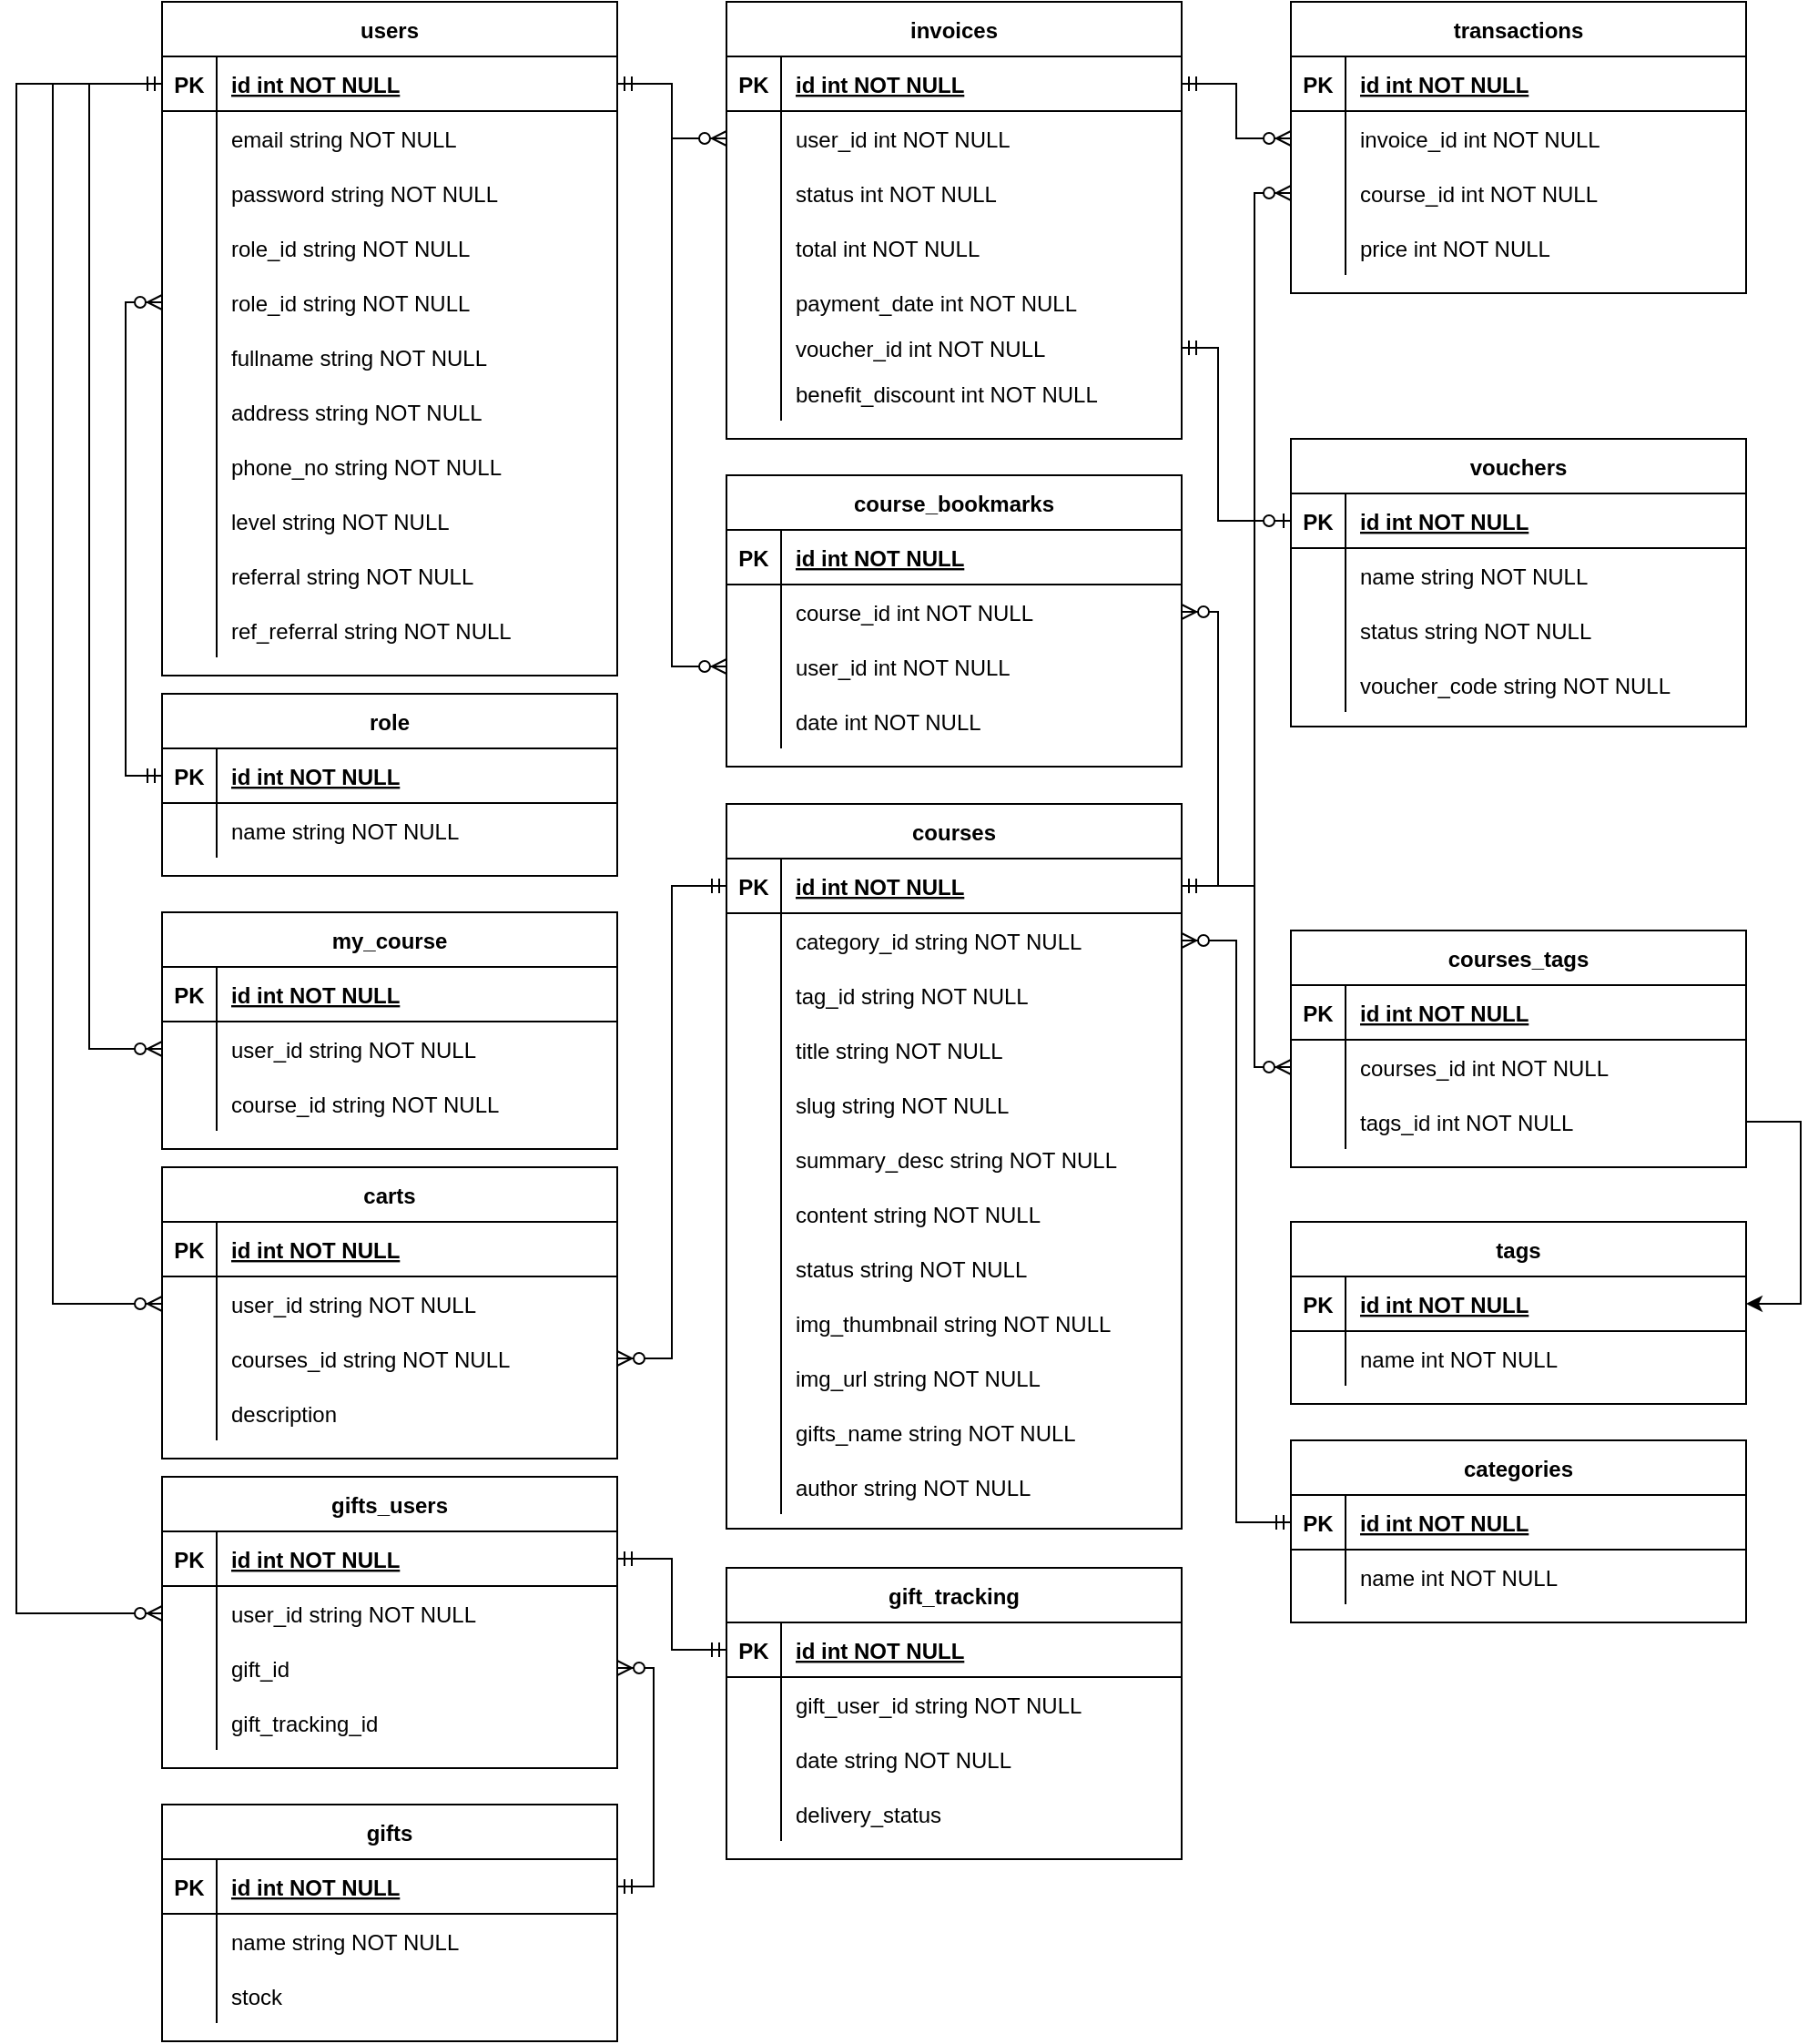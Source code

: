 <mxfile version="20.4.1" type="github" pages="2">
  <diagram id="R2lEEEUBdFMjLlhIrx00" name="ERD">
    <mxGraphModel dx="1419" dy="667" grid="1" gridSize="10" guides="1" tooltips="1" connect="1" arrows="1" fold="1" page="1" pageScale="1" pageWidth="850" pageHeight="1100" math="0" shadow="0" extFonts="Permanent Marker^https://fonts.googleapis.com/css?family=Permanent+Marker">
      <root>
        <mxCell id="0" />
        <mxCell id="1" parent="0" />
        <mxCell id="tSF6GhgpEOpoTIe3DIja-1" value="users" style="shape=table;startSize=30;container=1;collapsible=1;childLayout=tableLayout;fixedRows=1;rowLines=0;fontStyle=1;align=center;resizeLast=1;" parent="1" vertex="1">
          <mxGeometry x="-180" y="70" width="250" height="370.0" as="geometry" />
        </mxCell>
        <mxCell id="tSF6GhgpEOpoTIe3DIja-2" value="" style="shape=partialRectangle;collapsible=0;dropTarget=0;pointerEvents=0;fillColor=none;points=[[0,0.5],[1,0.5]];portConstraint=eastwest;top=0;left=0;right=0;bottom=1;" parent="tSF6GhgpEOpoTIe3DIja-1" vertex="1">
          <mxGeometry y="30" width="250" height="30" as="geometry" />
        </mxCell>
        <mxCell id="tSF6GhgpEOpoTIe3DIja-3" value="PK" style="shape=partialRectangle;overflow=hidden;connectable=0;fillColor=none;top=0;left=0;bottom=0;right=0;fontStyle=1;" parent="tSF6GhgpEOpoTIe3DIja-2" vertex="1">
          <mxGeometry width="30" height="30" as="geometry">
            <mxRectangle width="30" height="30" as="alternateBounds" />
          </mxGeometry>
        </mxCell>
        <mxCell id="tSF6GhgpEOpoTIe3DIja-4" value="id int NOT NULL " style="shape=partialRectangle;overflow=hidden;connectable=0;fillColor=none;top=0;left=0;bottom=0;right=0;align=left;spacingLeft=6;fontStyle=5;" parent="tSF6GhgpEOpoTIe3DIja-2" vertex="1">
          <mxGeometry x="30" width="220" height="30" as="geometry">
            <mxRectangle width="220" height="30" as="alternateBounds" />
          </mxGeometry>
        </mxCell>
        <mxCell id="tSF6GhgpEOpoTIe3DIja-5" value="" style="shape=partialRectangle;collapsible=0;dropTarget=0;pointerEvents=0;fillColor=none;points=[[0,0.5],[1,0.5]];portConstraint=eastwest;top=0;left=0;right=0;bottom=0;" parent="tSF6GhgpEOpoTIe3DIja-1" vertex="1">
          <mxGeometry y="60" width="250" height="30" as="geometry" />
        </mxCell>
        <mxCell id="tSF6GhgpEOpoTIe3DIja-6" value="" style="shape=partialRectangle;overflow=hidden;connectable=0;fillColor=none;top=0;left=0;bottom=0;right=0;" parent="tSF6GhgpEOpoTIe3DIja-5" vertex="1">
          <mxGeometry width="30" height="30" as="geometry">
            <mxRectangle width="30" height="30" as="alternateBounds" />
          </mxGeometry>
        </mxCell>
        <mxCell id="tSF6GhgpEOpoTIe3DIja-7" value="email string NOT NULL" style="shape=partialRectangle;overflow=hidden;connectable=0;fillColor=none;top=0;left=0;bottom=0;right=0;align=left;spacingLeft=6;" parent="tSF6GhgpEOpoTIe3DIja-5" vertex="1">
          <mxGeometry x="30" width="220" height="30" as="geometry">
            <mxRectangle width="220" height="30" as="alternateBounds" />
          </mxGeometry>
        </mxCell>
        <mxCell id="tSF6GhgpEOpoTIe3DIja-8" value="" style="shape=partialRectangle;collapsible=0;dropTarget=0;pointerEvents=0;fillColor=none;points=[[0,0.5],[1,0.5]];portConstraint=eastwest;top=0;left=0;right=0;bottom=0;" parent="tSF6GhgpEOpoTIe3DIja-1" vertex="1">
          <mxGeometry y="90" width="250" height="30" as="geometry" />
        </mxCell>
        <mxCell id="tSF6GhgpEOpoTIe3DIja-9" value="" style="shape=partialRectangle;overflow=hidden;connectable=0;fillColor=none;top=0;left=0;bottom=0;right=0;" parent="tSF6GhgpEOpoTIe3DIja-8" vertex="1">
          <mxGeometry width="30" height="30" as="geometry">
            <mxRectangle width="30" height="30" as="alternateBounds" />
          </mxGeometry>
        </mxCell>
        <mxCell id="tSF6GhgpEOpoTIe3DIja-10" value="password string NOT NULL" style="shape=partialRectangle;overflow=hidden;connectable=0;fillColor=none;top=0;left=0;bottom=0;right=0;align=left;spacingLeft=6;" parent="tSF6GhgpEOpoTIe3DIja-8" vertex="1">
          <mxGeometry x="30" width="220" height="30" as="geometry">
            <mxRectangle width="220" height="30" as="alternateBounds" />
          </mxGeometry>
        </mxCell>
        <mxCell id="E-aLf2llbWIAsd0Sc-19-1" value="" style="shape=partialRectangle;collapsible=0;dropTarget=0;pointerEvents=0;fillColor=none;points=[[0,0.5],[1,0.5]];portConstraint=eastwest;top=0;left=0;right=0;bottom=0;" vertex="1" parent="tSF6GhgpEOpoTIe3DIja-1">
          <mxGeometry y="120" width="250" height="30" as="geometry" />
        </mxCell>
        <mxCell id="E-aLf2llbWIAsd0Sc-19-2" value="" style="shape=partialRectangle;overflow=hidden;connectable=0;fillColor=none;top=0;left=0;bottom=0;right=0;" vertex="1" parent="E-aLf2llbWIAsd0Sc-19-1">
          <mxGeometry width="30" height="30" as="geometry">
            <mxRectangle width="30" height="30" as="alternateBounds" />
          </mxGeometry>
        </mxCell>
        <mxCell id="E-aLf2llbWIAsd0Sc-19-3" value="role_id string NOT NULL" style="shape=partialRectangle;overflow=hidden;connectable=0;fillColor=none;top=0;left=0;bottom=0;right=0;align=left;spacingLeft=6;" vertex="1" parent="E-aLf2llbWIAsd0Sc-19-1">
          <mxGeometry x="30" width="220" height="30" as="geometry">
            <mxRectangle width="220" height="30" as="alternateBounds" />
          </mxGeometry>
        </mxCell>
        <mxCell id="tSF6GhgpEOpoTIe3DIja-11" value="" style="shape=partialRectangle;collapsible=0;dropTarget=0;pointerEvents=0;fillColor=none;points=[[0,0.5],[1,0.5]];portConstraint=eastwest;top=0;left=0;right=0;bottom=0;" parent="tSF6GhgpEOpoTIe3DIja-1" vertex="1">
          <mxGeometry y="150" width="250" height="30" as="geometry" />
        </mxCell>
        <mxCell id="tSF6GhgpEOpoTIe3DIja-12" value="" style="shape=partialRectangle;overflow=hidden;connectable=0;fillColor=none;top=0;left=0;bottom=0;right=0;" parent="tSF6GhgpEOpoTIe3DIja-11" vertex="1">
          <mxGeometry width="30" height="30" as="geometry">
            <mxRectangle width="30" height="30" as="alternateBounds" />
          </mxGeometry>
        </mxCell>
        <mxCell id="tSF6GhgpEOpoTIe3DIja-13" value="role_id string NOT NULL" style="shape=partialRectangle;overflow=hidden;connectable=0;fillColor=none;top=0;left=0;bottom=0;right=0;align=left;spacingLeft=6;" parent="tSF6GhgpEOpoTIe3DIja-11" vertex="1">
          <mxGeometry x="30" width="220" height="30" as="geometry">
            <mxRectangle width="220" height="30" as="alternateBounds" />
          </mxGeometry>
        </mxCell>
        <mxCell id="tSF6GhgpEOpoTIe3DIja-14" value="" style="shape=partialRectangle;collapsible=0;dropTarget=0;pointerEvents=0;fillColor=none;points=[[0,0.5],[1,0.5]];portConstraint=eastwest;top=0;left=0;right=0;bottom=0;" parent="tSF6GhgpEOpoTIe3DIja-1" vertex="1">
          <mxGeometry y="180" width="250" height="30" as="geometry" />
        </mxCell>
        <mxCell id="tSF6GhgpEOpoTIe3DIja-15" value="" style="shape=partialRectangle;overflow=hidden;connectable=0;fillColor=none;top=0;left=0;bottom=0;right=0;" parent="tSF6GhgpEOpoTIe3DIja-14" vertex="1">
          <mxGeometry width="30" height="30" as="geometry">
            <mxRectangle width="30" height="30" as="alternateBounds" />
          </mxGeometry>
        </mxCell>
        <mxCell id="tSF6GhgpEOpoTIe3DIja-16" value="fullname string NOT NULL" style="shape=partialRectangle;overflow=hidden;connectable=0;fillColor=none;top=0;left=0;bottom=0;right=0;align=left;spacingLeft=6;" parent="tSF6GhgpEOpoTIe3DIja-14" vertex="1">
          <mxGeometry x="30" width="220" height="30" as="geometry">
            <mxRectangle width="220" height="30" as="alternateBounds" />
          </mxGeometry>
        </mxCell>
        <mxCell id="tSF6GhgpEOpoTIe3DIja-17" value="" style="shape=partialRectangle;collapsible=0;dropTarget=0;pointerEvents=0;fillColor=none;points=[[0,0.5],[1,0.5]];portConstraint=eastwest;top=0;left=0;right=0;bottom=0;" parent="tSF6GhgpEOpoTIe3DIja-1" vertex="1">
          <mxGeometry y="210" width="250" height="30" as="geometry" />
        </mxCell>
        <mxCell id="tSF6GhgpEOpoTIe3DIja-18" value="" style="shape=partialRectangle;overflow=hidden;connectable=0;fillColor=none;top=0;left=0;bottom=0;right=0;" parent="tSF6GhgpEOpoTIe3DIja-17" vertex="1">
          <mxGeometry width="30" height="30" as="geometry">
            <mxRectangle width="30" height="30" as="alternateBounds" />
          </mxGeometry>
        </mxCell>
        <mxCell id="tSF6GhgpEOpoTIe3DIja-19" value="address string NOT NULL" style="shape=partialRectangle;overflow=hidden;connectable=0;fillColor=none;top=0;left=0;bottom=0;right=0;align=left;spacingLeft=6;" parent="tSF6GhgpEOpoTIe3DIja-17" vertex="1">
          <mxGeometry x="30" width="220" height="30" as="geometry">
            <mxRectangle width="220" height="30" as="alternateBounds" />
          </mxGeometry>
        </mxCell>
        <mxCell id="tSF6GhgpEOpoTIe3DIja-20" value="" style="shape=partialRectangle;collapsible=0;dropTarget=0;pointerEvents=0;fillColor=none;points=[[0,0.5],[1,0.5]];portConstraint=eastwest;top=0;left=0;right=0;bottom=0;" parent="tSF6GhgpEOpoTIe3DIja-1" vertex="1">
          <mxGeometry y="240" width="250" height="30" as="geometry" />
        </mxCell>
        <mxCell id="tSF6GhgpEOpoTIe3DIja-21" value="" style="shape=partialRectangle;overflow=hidden;connectable=0;fillColor=none;top=0;left=0;bottom=0;right=0;" parent="tSF6GhgpEOpoTIe3DIja-20" vertex="1">
          <mxGeometry width="30" height="30" as="geometry">
            <mxRectangle width="30" height="30" as="alternateBounds" />
          </mxGeometry>
        </mxCell>
        <mxCell id="tSF6GhgpEOpoTIe3DIja-22" value="phone_no string NOT NULL" style="shape=partialRectangle;overflow=hidden;connectable=0;fillColor=none;top=0;left=0;bottom=0;right=0;align=left;spacingLeft=6;" parent="tSF6GhgpEOpoTIe3DIja-20" vertex="1">
          <mxGeometry x="30" width="220" height="30" as="geometry">
            <mxRectangle width="220" height="30" as="alternateBounds" />
          </mxGeometry>
        </mxCell>
        <mxCell id="tSF6GhgpEOpoTIe3DIja-23" value="" style="shape=partialRectangle;collapsible=0;dropTarget=0;pointerEvents=0;fillColor=none;points=[[0,0.5],[1,0.5]];portConstraint=eastwest;top=0;left=0;right=0;bottom=0;" parent="tSF6GhgpEOpoTIe3DIja-1" vertex="1">
          <mxGeometry y="270" width="250" height="30" as="geometry" />
        </mxCell>
        <mxCell id="tSF6GhgpEOpoTIe3DIja-24" value="" style="shape=partialRectangle;overflow=hidden;connectable=0;fillColor=none;top=0;left=0;bottom=0;right=0;" parent="tSF6GhgpEOpoTIe3DIja-23" vertex="1">
          <mxGeometry width="30" height="30" as="geometry">
            <mxRectangle width="30" height="30" as="alternateBounds" />
          </mxGeometry>
        </mxCell>
        <mxCell id="tSF6GhgpEOpoTIe3DIja-25" value="level string NOT NULL" style="shape=partialRectangle;overflow=hidden;connectable=0;fillColor=none;top=0;left=0;bottom=0;right=0;align=left;spacingLeft=6;" parent="tSF6GhgpEOpoTIe3DIja-23" vertex="1">
          <mxGeometry x="30" width="220" height="30" as="geometry">
            <mxRectangle width="220" height="30" as="alternateBounds" />
          </mxGeometry>
        </mxCell>
        <mxCell id="tSF6GhgpEOpoTIe3DIja-26" value="" style="shape=partialRectangle;collapsible=0;dropTarget=0;pointerEvents=0;fillColor=none;points=[[0,0.5],[1,0.5]];portConstraint=eastwest;top=0;left=0;right=0;bottom=0;" parent="tSF6GhgpEOpoTIe3DIja-1" vertex="1">
          <mxGeometry y="300" width="250" height="30" as="geometry" />
        </mxCell>
        <mxCell id="tSF6GhgpEOpoTIe3DIja-27" value="" style="shape=partialRectangle;overflow=hidden;connectable=0;fillColor=none;top=0;left=0;bottom=0;right=0;" parent="tSF6GhgpEOpoTIe3DIja-26" vertex="1">
          <mxGeometry width="30" height="30" as="geometry">
            <mxRectangle width="30" height="30" as="alternateBounds" />
          </mxGeometry>
        </mxCell>
        <mxCell id="tSF6GhgpEOpoTIe3DIja-28" value="referral string NOT NULL" style="shape=partialRectangle;overflow=hidden;connectable=0;fillColor=none;top=0;left=0;bottom=0;right=0;align=left;spacingLeft=6;" parent="tSF6GhgpEOpoTIe3DIja-26" vertex="1">
          <mxGeometry x="30" width="220" height="30" as="geometry">
            <mxRectangle width="220" height="30" as="alternateBounds" />
          </mxGeometry>
        </mxCell>
        <mxCell id="tSF6GhgpEOpoTIe3DIja-29" value="" style="shape=partialRectangle;collapsible=0;dropTarget=0;pointerEvents=0;fillColor=none;points=[[0,0.5],[1,0.5]];portConstraint=eastwest;top=0;left=0;right=0;bottom=0;" parent="tSF6GhgpEOpoTIe3DIja-1" vertex="1">
          <mxGeometry y="330" width="250" height="30" as="geometry" />
        </mxCell>
        <mxCell id="tSF6GhgpEOpoTIe3DIja-30" value="" style="shape=partialRectangle;overflow=hidden;connectable=0;fillColor=none;top=0;left=0;bottom=0;right=0;" parent="tSF6GhgpEOpoTIe3DIja-29" vertex="1">
          <mxGeometry width="30" height="30" as="geometry">
            <mxRectangle width="30" height="30" as="alternateBounds" />
          </mxGeometry>
        </mxCell>
        <mxCell id="tSF6GhgpEOpoTIe3DIja-31" value="ref_referral string NOT NULL" style="shape=partialRectangle;overflow=hidden;connectable=0;fillColor=none;top=0;left=0;bottom=0;right=0;align=left;spacingLeft=6;" parent="tSF6GhgpEOpoTIe3DIja-29" vertex="1">
          <mxGeometry x="30" width="220" height="30" as="geometry">
            <mxRectangle width="220" height="30" as="alternateBounds" />
          </mxGeometry>
        </mxCell>
        <mxCell id="tSF6GhgpEOpoTIe3DIja-45" value="courses" style="shape=table;startSize=30;container=1;collapsible=1;childLayout=tableLayout;fixedRows=1;rowLines=0;fontStyle=1;align=center;resizeLast=1;" parent="1" vertex="1">
          <mxGeometry x="130" y="510.5" width="250" height="398.0" as="geometry" />
        </mxCell>
        <mxCell id="tSF6GhgpEOpoTIe3DIja-46" value="" style="shape=partialRectangle;collapsible=0;dropTarget=0;pointerEvents=0;fillColor=none;points=[[0,0.5],[1,0.5]];portConstraint=eastwest;top=0;left=0;right=0;bottom=1;" parent="tSF6GhgpEOpoTIe3DIja-45" vertex="1">
          <mxGeometry y="30" width="250" height="30" as="geometry" />
        </mxCell>
        <mxCell id="tSF6GhgpEOpoTIe3DIja-47" value="PK" style="shape=partialRectangle;overflow=hidden;connectable=0;fillColor=none;top=0;left=0;bottom=0;right=0;fontStyle=1;" parent="tSF6GhgpEOpoTIe3DIja-46" vertex="1">
          <mxGeometry width="30" height="30" as="geometry">
            <mxRectangle width="30" height="30" as="alternateBounds" />
          </mxGeometry>
        </mxCell>
        <mxCell id="tSF6GhgpEOpoTIe3DIja-48" value="id int NOT NULL " style="shape=partialRectangle;overflow=hidden;connectable=0;fillColor=none;top=0;left=0;bottom=0;right=0;align=left;spacingLeft=6;fontStyle=5;" parent="tSF6GhgpEOpoTIe3DIja-46" vertex="1">
          <mxGeometry x="30" width="220" height="30" as="geometry">
            <mxRectangle width="220" height="30" as="alternateBounds" />
          </mxGeometry>
        </mxCell>
        <mxCell id="tSF6GhgpEOpoTIe3DIja-49" value="" style="shape=partialRectangle;collapsible=0;dropTarget=0;pointerEvents=0;fillColor=none;points=[[0,0.5],[1,0.5]];portConstraint=eastwest;top=0;left=0;right=0;bottom=0;" parent="tSF6GhgpEOpoTIe3DIja-45" vertex="1">
          <mxGeometry y="60" width="250" height="30" as="geometry" />
        </mxCell>
        <mxCell id="tSF6GhgpEOpoTIe3DIja-50" value="" style="shape=partialRectangle;overflow=hidden;connectable=0;fillColor=none;top=0;left=0;bottom=0;right=0;" parent="tSF6GhgpEOpoTIe3DIja-49" vertex="1">
          <mxGeometry width="30" height="30" as="geometry">
            <mxRectangle width="30" height="30" as="alternateBounds" />
          </mxGeometry>
        </mxCell>
        <mxCell id="tSF6GhgpEOpoTIe3DIja-51" value="category_id string NOT NULL" style="shape=partialRectangle;overflow=hidden;connectable=0;fillColor=none;top=0;left=0;bottom=0;right=0;align=left;spacingLeft=6;" parent="tSF6GhgpEOpoTIe3DIja-49" vertex="1">
          <mxGeometry x="30" width="220" height="30" as="geometry">
            <mxRectangle width="220" height="30" as="alternateBounds" />
          </mxGeometry>
        </mxCell>
        <mxCell id="tSF6GhgpEOpoTIe3DIja-52" value="" style="shape=partialRectangle;collapsible=0;dropTarget=0;pointerEvents=0;fillColor=none;points=[[0,0.5],[1,0.5]];portConstraint=eastwest;top=0;left=0;right=0;bottom=0;" parent="tSF6GhgpEOpoTIe3DIja-45" vertex="1">
          <mxGeometry y="90" width="250" height="30" as="geometry" />
        </mxCell>
        <mxCell id="tSF6GhgpEOpoTIe3DIja-53" value="" style="shape=partialRectangle;overflow=hidden;connectable=0;fillColor=none;top=0;left=0;bottom=0;right=0;" parent="tSF6GhgpEOpoTIe3DIja-52" vertex="1">
          <mxGeometry width="30" height="30" as="geometry">
            <mxRectangle width="30" height="30" as="alternateBounds" />
          </mxGeometry>
        </mxCell>
        <mxCell id="tSF6GhgpEOpoTIe3DIja-54" value="tag_id string NOT NULL" style="shape=partialRectangle;overflow=hidden;connectable=0;fillColor=none;top=0;left=0;bottom=0;right=0;align=left;spacingLeft=6;" parent="tSF6GhgpEOpoTIe3DIja-52" vertex="1">
          <mxGeometry x="30" width="220" height="30" as="geometry">
            <mxRectangle width="220" height="30" as="alternateBounds" />
          </mxGeometry>
        </mxCell>
        <mxCell id="tSF6GhgpEOpoTIe3DIja-55" value="" style="shape=partialRectangle;collapsible=0;dropTarget=0;pointerEvents=0;fillColor=none;points=[[0,0.5],[1,0.5]];portConstraint=eastwest;top=0;left=0;right=0;bottom=0;" parent="tSF6GhgpEOpoTIe3DIja-45" vertex="1">
          <mxGeometry y="120" width="250" height="30" as="geometry" />
        </mxCell>
        <mxCell id="tSF6GhgpEOpoTIe3DIja-56" value="" style="shape=partialRectangle;overflow=hidden;connectable=0;fillColor=none;top=0;left=0;bottom=0;right=0;" parent="tSF6GhgpEOpoTIe3DIja-55" vertex="1">
          <mxGeometry width="30" height="30" as="geometry">
            <mxRectangle width="30" height="30" as="alternateBounds" />
          </mxGeometry>
        </mxCell>
        <mxCell id="tSF6GhgpEOpoTIe3DIja-57" value="title string NOT NULL" style="shape=partialRectangle;overflow=hidden;connectable=0;fillColor=none;top=0;left=0;bottom=0;right=0;align=left;spacingLeft=6;" parent="tSF6GhgpEOpoTIe3DIja-55" vertex="1">
          <mxGeometry x="30" width="220" height="30" as="geometry">
            <mxRectangle width="220" height="30" as="alternateBounds" />
          </mxGeometry>
        </mxCell>
        <mxCell id="tSF6GhgpEOpoTIe3DIja-58" value="" style="shape=partialRectangle;collapsible=0;dropTarget=0;pointerEvents=0;fillColor=none;points=[[0,0.5],[1,0.5]];portConstraint=eastwest;top=0;left=0;right=0;bottom=0;" parent="tSF6GhgpEOpoTIe3DIja-45" vertex="1">
          <mxGeometry y="150" width="250" height="30" as="geometry" />
        </mxCell>
        <mxCell id="tSF6GhgpEOpoTIe3DIja-59" value="" style="shape=partialRectangle;overflow=hidden;connectable=0;fillColor=none;top=0;left=0;bottom=0;right=0;" parent="tSF6GhgpEOpoTIe3DIja-58" vertex="1">
          <mxGeometry width="30" height="30" as="geometry">
            <mxRectangle width="30" height="30" as="alternateBounds" />
          </mxGeometry>
        </mxCell>
        <mxCell id="tSF6GhgpEOpoTIe3DIja-60" value="slug string NOT NULL" style="shape=partialRectangle;overflow=hidden;connectable=0;fillColor=none;top=0;left=0;bottom=0;right=0;align=left;spacingLeft=6;" parent="tSF6GhgpEOpoTIe3DIja-58" vertex="1">
          <mxGeometry x="30" width="220" height="30" as="geometry">
            <mxRectangle width="220" height="30" as="alternateBounds" />
          </mxGeometry>
        </mxCell>
        <mxCell id="tSF6GhgpEOpoTIe3DIja-61" value="" style="shape=partialRectangle;collapsible=0;dropTarget=0;pointerEvents=0;fillColor=none;points=[[0,0.5],[1,0.5]];portConstraint=eastwest;top=0;left=0;right=0;bottom=0;" parent="tSF6GhgpEOpoTIe3DIja-45" vertex="1">
          <mxGeometry y="180" width="250" height="30" as="geometry" />
        </mxCell>
        <mxCell id="tSF6GhgpEOpoTIe3DIja-62" value="" style="shape=partialRectangle;overflow=hidden;connectable=0;fillColor=none;top=0;left=0;bottom=0;right=0;" parent="tSF6GhgpEOpoTIe3DIja-61" vertex="1">
          <mxGeometry width="30" height="30" as="geometry">
            <mxRectangle width="30" height="30" as="alternateBounds" />
          </mxGeometry>
        </mxCell>
        <mxCell id="tSF6GhgpEOpoTIe3DIja-63" value="summary_desc string NOT NULL" style="shape=partialRectangle;overflow=hidden;connectable=0;fillColor=none;top=0;left=0;bottom=0;right=0;align=left;spacingLeft=6;" parent="tSF6GhgpEOpoTIe3DIja-61" vertex="1">
          <mxGeometry x="30" width="220" height="30" as="geometry">
            <mxRectangle width="220" height="30" as="alternateBounds" />
          </mxGeometry>
        </mxCell>
        <mxCell id="tSF6GhgpEOpoTIe3DIja-64" value="" style="shape=partialRectangle;collapsible=0;dropTarget=0;pointerEvents=0;fillColor=none;points=[[0,0.5],[1,0.5]];portConstraint=eastwest;top=0;left=0;right=0;bottom=0;" parent="tSF6GhgpEOpoTIe3DIja-45" vertex="1">
          <mxGeometry y="210" width="250" height="30" as="geometry" />
        </mxCell>
        <mxCell id="tSF6GhgpEOpoTIe3DIja-65" value="" style="shape=partialRectangle;overflow=hidden;connectable=0;fillColor=none;top=0;left=0;bottom=0;right=0;" parent="tSF6GhgpEOpoTIe3DIja-64" vertex="1">
          <mxGeometry width="30" height="30" as="geometry">
            <mxRectangle width="30" height="30" as="alternateBounds" />
          </mxGeometry>
        </mxCell>
        <mxCell id="tSF6GhgpEOpoTIe3DIja-66" value="content string NOT NULL" style="shape=partialRectangle;overflow=hidden;connectable=0;fillColor=none;top=0;left=0;bottom=0;right=0;align=left;spacingLeft=6;" parent="tSF6GhgpEOpoTIe3DIja-64" vertex="1">
          <mxGeometry x="30" width="220" height="30" as="geometry">
            <mxRectangle width="220" height="30" as="alternateBounds" />
          </mxGeometry>
        </mxCell>
        <mxCell id="tSF6GhgpEOpoTIe3DIja-67" value="" style="shape=partialRectangle;collapsible=0;dropTarget=0;pointerEvents=0;fillColor=none;points=[[0,0.5],[1,0.5]];portConstraint=eastwest;top=0;left=0;right=0;bottom=0;" parent="tSF6GhgpEOpoTIe3DIja-45" vertex="1">
          <mxGeometry y="240" width="250" height="30" as="geometry" />
        </mxCell>
        <mxCell id="tSF6GhgpEOpoTIe3DIja-68" value="" style="shape=partialRectangle;overflow=hidden;connectable=0;fillColor=none;top=0;left=0;bottom=0;right=0;" parent="tSF6GhgpEOpoTIe3DIja-67" vertex="1">
          <mxGeometry width="30" height="30" as="geometry">
            <mxRectangle width="30" height="30" as="alternateBounds" />
          </mxGeometry>
        </mxCell>
        <mxCell id="tSF6GhgpEOpoTIe3DIja-69" value="status string NOT NULL" style="shape=partialRectangle;overflow=hidden;connectable=0;fillColor=none;top=0;left=0;bottom=0;right=0;align=left;spacingLeft=6;" parent="tSF6GhgpEOpoTIe3DIja-67" vertex="1">
          <mxGeometry x="30" width="220" height="30" as="geometry">
            <mxRectangle width="220" height="30" as="alternateBounds" />
          </mxGeometry>
        </mxCell>
        <mxCell id="tSF6GhgpEOpoTIe3DIja-70" value="" style="shape=partialRectangle;collapsible=0;dropTarget=0;pointerEvents=0;fillColor=none;points=[[0,0.5],[1,0.5]];portConstraint=eastwest;top=0;left=0;right=0;bottom=0;" parent="tSF6GhgpEOpoTIe3DIja-45" vertex="1">
          <mxGeometry y="270" width="250" height="30" as="geometry" />
        </mxCell>
        <mxCell id="tSF6GhgpEOpoTIe3DIja-71" value="" style="shape=partialRectangle;overflow=hidden;connectable=0;fillColor=none;top=0;left=0;bottom=0;right=0;" parent="tSF6GhgpEOpoTIe3DIja-70" vertex="1">
          <mxGeometry width="30" height="30" as="geometry">
            <mxRectangle width="30" height="30" as="alternateBounds" />
          </mxGeometry>
        </mxCell>
        <mxCell id="tSF6GhgpEOpoTIe3DIja-72" value="img_thumbnail string NOT NULL" style="shape=partialRectangle;overflow=hidden;connectable=0;fillColor=none;top=0;left=0;bottom=0;right=0;align=left;spacingLeft=6;" parent="tSF6GhgpEOpoTIe3DIja-70" vertex="1">
          <mxGeometry x="30" width="220" height="30" as="geometry">
            <mxRectangle width="220" height="30" as="alternateBounds" />
          </mxGeometry>
        </mxCell>
        <mxCell id="tSF6GhgpEOpoTIe3DIja-73" value="" style="shape=partialRectangle;collapsible=0;dropTarget=0;pointerEvents=0;fillColor=none;points=[[0,0.5],[1,0.5]];portConstraint=eastwest;top=0;left=0;right=0;bottom=0;" parent="tSF6GhgpEOpoTIe3DIja-45" vertex="1">
          <mxGeometry y="300" width="250" height="30" as="geometry" />
        </mxCell>
        <mxCell id="tSF6GhgpEOpoTIe3DIja-74" value="" style="shape=partialRectangle;overflow=hidden;connectable=0;fillColor=none;top=0;left=0;bottom=0;right=0;" parent="tSF6GhgpEOpoTIe3DIja-73" vertex="1">
          <mxGeometry width="30" height="30" as="geometry">
            <mxRectangle width="30" height="30" as="alternateBounds" />
          </mxGeometry>
        </mxCell>
        <mxCell id="tSF6GhgpEOpoTIe3DIja-75" value="img_url string NOT NULL" style="shape=partialRectangle;overflow=hidden;connectable=0;fillColor=none;top=0;left=0;bottom=0;right=0;align=left;spacingLeft=6;" parent="tSF6GhgpEOpoTIe3DIja-73" vertex="1">
          <mxGeometry x="30" width="220" height="30" as="geometry">
            <mxRectangle width="220" height="30" as="alternateBounds" />
          </mxGeometry>
        </mxCell>
        <mxCell id="tSF6GhgpEOpoTIe3DIja-76" value="" style="shape=partialRectangle;collapsible=0;dropTarget=0;pointerEvents=0;fillColor=none;points=[[0,0.5],[1,0.5]];portConstraint=eastwest;top=0;left=0;right=0;bottom=0;" parent="tSF6GhgpEOpoTIe3DIja-45" vertex="1">
          <mxGeometry y="330" width="250" height="30" as="geometry" />
        </mxCell>
        <mxCell id="tSF6GhgpEOpoTIe3DIja-77" value="" style="shape=partialRectangle;overflow=hidden;connectable=0;fillColor=none;top=0;left=0;bottom=0;right=0;" parent="tSF6GhgpEOpoTIe3DIja-76" vertex="1">
          <mxGeometry width="30" height="30" as="geometry">
            <mxRectangle width="30" height="30" as="alternateBounds" />
          </mxGeometry>
        </mxCell>
        <mxCell id="tSF6GhgpEOpoTIe3DIja-78" value="gifts_name string NOT NULL" style="shape=partialRectangle;overflow=hidden;connectable=0;fillColor=none;top=0;left=0;bottom=0;right=0;align=left;spacingLeft=6;" parent="tSF6GhgpEOpoTIe3DIja-76" vertex="1">
          <mxGeometry x="30" width="220" height="30" as="geometry">
            <mxRectangle width="220" height="30" as="alternateBounds" />
          </mxGeometry>
        </mxCell>
        <mxCell id="Tx-RifHzs-dPFF0LyOkw-11" value="" style="shape=partialRectangle;collapsible=0;dropTarget=0;pointerEvents=0;fillColor=none;points=[[0,0.5],[1,0.5]];portConstraint=eastwest;top=0;left=0;right=0;bottom=0;" parent="tSF6GhgpEOpoTIe3DIja-45" vertex="1">
          <mxGeometry y="360" width="250" height="30" as="geometry" />
        </mxCell>
        <mxCell id="Tx-RifHzs-dPFF0LyOkw-12" value="" style="shape=partialRectangle;overflow=hidden;connectable=0;fillColor=none;top=0;left=0;bottom=0;right=0;" parent="Tx-RifHzs-dPFF0LyOkw-11" vertex="1">
          <mxGeometry width="30" height="30" as="geometry">
            <mxRectangle width="30" height="30" as="alternateBounds" />
          </mxGeometry>
        </mxCell>
        <mxCell id="Tx-RifHzs-dPFF0LyOkw-13" value="author string NOT NULL" style="shape=partialRectangle;overflow=hidden;connectable=0;fillColor=none;top=0;left=0;bottom=0;right=0;align=left;spacingLeft=6;" parent="Tx-RifHzs-dPFF0LyOkw-11" vertex="1">
          <mxGeometry x="30" width="220" height="30" as="geometry">
            <mxRectangle width="220" height="30" as="alternateBounds" />
          </mxGeometry>
        </mxCell>
        <mxCell id="tSF6GhgpEOpoTIe3DIja-79" value="courses_tags" style="shape=table;startSize=30;container=1;collapsible=1;childLayout=tableLayout;fixedRows=1;rowLines=0;fontStyle=1;align=center;resizeLast=1;" parent="1" vertex="1">
          <mxGeometry x="440" y="580" width="250" height="130" as="geometry" />
        </mxCell>
        <mxCell id="tSF6GhgpEOpoTIe3DIja-80" value="" style="shape=partialRectangle;collapsible=0;dropTarget=0;pointerEvents=0;fillColor=none;points=[[0,0.5],[1,0.5]];portConstraint=eastwest;top=0;left=0;right=0;bottom=1;" parent="tSF6GhgpEOpoTIe3DIja-79" vertex="1">
          <mxGeometry y="30" width="250" height="30" as="geometry" />
        </mxCell>
        <mxCell id="tSF6GhgpEOpoTIe3DIja-81" value="PK" style="shape=partialRectangle;overflow=hidden;connectable=0;fillColor=none;top=0;left=0;bottom=0;right=0;fontStyle=1;" parent="tSF6GhgpEOpoTIe3DIja-80" vertex="1">
          <mxGeometry width="30" height="30" as="geometry">
            <mxRectangle width="30" height="30" as="alternateBounds" />
          </mxGeometry>
        </mxCell>
        <mxCell id="tSF6GhgpEOpoTIe3DIja-82" value="id int NOT NULL " style="shape=partialRectangle;overflow=hidden;connectable=0;fillColor=none;top=0;left=0;bottom=0;right=0;align=left;spacingLeft=6;fontStyle=5;" parent="tSF6GhgpEOpoTIe3DIja-80" vertex="1">
          <mxGeometry x="30" width="220" height="30" as="geometry">
            <mxRectangle width="220" height="30" as="alternateBounds" />
          </mxGeometry>
        </mxCell>
        <mxCell id="tSF6GhgpEOpoTIe3DIja-83" value="" style="shape=partialRectangle;collapsible=0;dropTarget=0;pointerEvents=0;fillColor=none;points=[[0,0.5],[1,0.5]];portConstraint=eastwest;top=0;left=0;right=0;bottom=0;" parent="tSF6GhgpEOpoTIe3DIja-79" vertex="1">
          <mxGeometry y="60" width="250" height="30" as="geometry" />
        </mxCell>
        <mxCell id="tSF6GhgpEOpoTIe3DIja-84" value="" style="shape=partialRectangle;overflow=hidden;connectable=0;fillColor=none;top=0;left=0;bottom=0;right=0;" parent="tSF6GhgpEOpoTIe3DIja-83" vertex="1">
          <mxGeometry width="30" height="30" as="geometry">
            <mxRectangle width="30" height="30" as="alternateBounds" />
          </mxGeometry>
        </mxCell>
        <mxCell id="tSF6GhgpEOpoTIe3DIja-85" value="courses_id int NOT NULL" style="shape=partialRectangle;overflow=hidden;connectable=0;fillColor=none;top=0;left=0;bottom=0;right=0;align=left;spacingLeft=6;" parent="tSF6GhgpEOpoTIe3DIja-83" vertex="1">
          <mxGeometry x="30" width="220" height="30" as="geometry">
            <mxRectangle width="220" height="30" as="alternateBounds" />
          </mxGeometry>
        </mxCell>
        <mxCell id="t6Ex6y68rE9OpWCrkbIS-9" value="" style="shape=partialRectangle;collapsible=0;dropTarget=0;pointerEvents=0;fillColor=none;points=[[0,0.5],[1,0.5]];portConstraint=eastwest;top=0;left=0;right=0;bottom=0;" parent="tSF6GhgpEOpoTIe3DIja-79" vertex="1">
          <mxGeometry y="90" width="250" height="30" as="geometry" />
        </mxCell>
        <mxCell id="t6Ex6y68rE9OpWCrkbIS-10" value="" style="shape=partialRectangle;overflow=hidden;connectable=0;fillColor=none;top=0;left=0;bottom=0;right=0;" parent="t6Ex6y68rE9OpWCrkbIS-9" vertex="1">
          <mxGeometry width="30" height="30" as="geometry">
            <mxRectangle width="30" height="30" as="alternateBounds" />
          </mxGeometry>
        </mxCell>
        <mxCell id="t6Ex6y68rE9OpWCrkbIS-11" value="tags_id int NOT NULL" style="shape=partialRectangle;overflow=hidden;connectable=0;fillColor=none;top=0;left=0;bottom=0;right=0;align=left;spacingLeft=6;" parent="t6Ex6y68rE9OpWCrkbIS-9" vertex="1">
          <mxGeometry x="30" width="220" height="30" as="geometry">
            <mxRectangle width="220" height="30" as="alternateBounds" />
          </mxGeometry>
        </mxCell>
        <mxCell id="tSF6GhgpEOpoTIe3DIja-86" value="categories" style="shape=table;startSize=30;container=1;collapsible=1;childLayout=tableLayout;fixedRows=1;rowLines=0;fontStyle=1;align=center;resizeLast=1;" parent="1" vertex="1">
          <mxGeometry x="440" y="860" width="250" height="100" as="geometry" />
        </mxCell>
        <mxCell id="tSF6GhgpEOpoTIe3DIja-87" value="" style="shape=partialRectangle;collapsible=0;dropTarget=0;pointerEvents=0;fillColor=none;points=[[0,0.5],[1,0.5]];portConstraint=eastwest;top=0;left=0;right=0;bottom=1;" parent="tSF6GhgpEOpoTIe3DIja-86" vertex="1">
          <mxGeometry y="30" width="250" height="30" as="geometry" />
        </mxCell>
        <mxCell id="tSF6GhgpEOpoTIe3DIja-88" value="PK" style="shape=partialRectangle;overflow=hidden;connectable=0;fillColor=none;top=0;left=0;bottom=0;right=0;fontStyle=1;" parent="tSF6GhgpEOpoTIe3DIja-87" vertex="1">
          <mxGeometry width="30" height="30" as="geometry">
            <mxRectangle width="30" height="30" as="alternateBounds" />
          </mxGeometry>
        </mxCell>
        <mxCell id="tSF6GhgpEOpoTIe3DIja-89" value="id int NOT NULL " style="shape=partialRectangle;overflow=hidden;connectable=0;fillColor=none;top=0;left=0;bottom=0;right=0;align=left;spacingLeft=6;fontStyle=5;" parent="tSF6GhgpEOpoTIe3DIja-87" vertex="1">
          <mxGeometry x="30" width="220" height="30" as="geometry">
            <mxRectangle width="220" height="30" as="alternateBounds" />
          </mxGeometry>
        </mxCell>
        <mxCell id="tSF6GhgpEOpoTIe3DIja-90" value="" style="shape=partialRectangle;collapsible=0;dropTarget=0;pointerEvents=0;fillColor=none;points=[[0,0.5],[1,0.5]];portConstraint=eastwest;top=0;left=0;right=0;bottom=0;" parent="tSF6GhgpEOpoTIe3DIja-86" vertex="1">
          <mxGeometry y="60" width="250" height="30" as="geometry" />
        </mxCell>
        <mxCell id="tSF6GhgpEOpoTIe3DIja-91" value="" style="shape=partialRectangle;overflow=hidden;connectable=0;fillColor=none;top=0;left=0;bottom=0;right=0;" parent="tSF6GhgpEOpoTIe3DIja-90" vertex="1">
          <mxGeometry width="30" height="30" as="geometry">
            <mxRectangle width="30" height="30" as="alternateBounds" />
          </mxGeometry>
        </mxCell>
        <mxCell id="tSF6GhgpEOpoTIe3DIja-92" value="name int NOT NULL" style="shape=partialRectangle;overflow=hidden;connectable=0;fillColor=none;top=0;left=0;bottom=0;right=0;align=left;spacingLeft=6;" parent="tSF6GhgpEOpoTIe3DIja-90" vertex="1">
          <mxGeometry x="30" width="220" height="30" as="geometry">
            <mxRectangle width="220" height="30" as="alternateBounds" />
          </mxGeometry>
        </mxCell>
        <mxCell id="tSF6GhgpEOpoTIe3DIja-93" value="invoices" style="shape=table;startSize=30;container=1;collapsible=1;childLayout=tableLayout;fixedRows=1;rowLines=0;fontStyle=1;align=center;resizeLast=1;" parent="1" vertex="1">
          <mxGeometry x="130" y="70" width="250" height="240" as="geometry" />
        </mxCell>
        <mxCell id="tSF6GhgpEOpoTIe3DIja-94" value="" style="shape=partialRectangle;collapsible=0;dropTarget=0;pointerEvents=0;fillColor=none;points=[[0,0.5],[1,0.5]];portConstraint=eastwest;top=0;left=0;right=0;bottom=1;" parent="tSF6GhgpEOpoTIe3DIja-93" vertex="1">
          <mxGeometry y="30" width="250" height="30" as="geometry" />
        </mxCell>
        <mxCell id="tSF6GhgpEOpoTIe3DIja-95" value="PK" style="shape=partialRectangle;overflow=hidden;connectable=0;fillColor=none;top=0;left=0;bottom=0;right=0;fontStyle=1;" parent="tSF6GhgpEOpoTIe3DIja-94" vertex="1">
          <mxGeometry width="30" height="30" as="geometry">
            <mxRectangle width="30" height="30" as="alternateBounds" />
          </mxGeometry>
        </mxCell>
        <mxCell id="tSF6GhgpEOpoTIe3DIja-96" value="id int NOT NULL " style="shape=partialRectangle;overflow=hidden;connectable=0;fillColor=none;top=0;left=0;bottom=0;right=0;align=left;spacingLeft=6;fontStyle=5;" parent="tSF6GhgpEOpoTIe3DIja-94" vertex="1">
          <mxGeometry x="30" width="220" height="30" as="geometry">
            <mxRectangle width="220" height="30" as="alternateBounds" />
          </mxGeometry>
        </mxCell>
        <mxCell id="tSF6GhgpEOpoTIe3DIja-97" value="" style="shape=partialRectangle;collapsible=0;dropTarget=0;pointerEvents=0;fillColor=none;points=[[0,0.5],[1,0.5]];portConstraint=eastwest;top=0;left=0;right=0;bottom=0;" parent="tSF6GhgpEOpoTIe3DIja-93" vertex="1">
          <mxGeometry y="60" width="250" height="30" as="geometry" />
        </mxCell>
        <mxCell id="tSF6GhgpEOpoTIe3DIja-98" value="" style="shape=partialRectangle;overflow=hidden;connectable=0;fillColor=none;top=0;left=0;bottom=0;right=0;" parent="tSF6GhgpEOpoTIe3DIja-97" vertex="1">
          <mxGeometry width="30" height="30" as="geometry">
            <mxRectangle width="30" height="30" as="alternateBounds" />
          </mxGeometry>
        </mxCell>
        <mxCell id="tSF6GhgpEOpoTIe3DIja-99" value="user_id int NOT NULL" style="shape=partialRectangle;overflow=hidden;connectable=0;fillColor=none;top=0;left=0;bottom=0;right=0;align=left;spacingLeft=6;" parent="tSF6GhgpEOpoTIe3DIja-97" vertex="1">
          <mxGeometry x="30" width="220" height="30" as="geometry">
            <mxRectangle width="220" height="30" as="alternateBounds" />
          </mxGeometry>
        </mxCell>
        <mxCell id="tSF6GhgpEOpoTIe3DIja-100" value="" style="shape=partialRectangle;collapsible=0;dropTarget=0;pointerEvents=0;fillColor=none;points=[[0,0.5],[1,0.5]];portConstraint=eastwest;top=0;left=0;right=0;bottom=0;" parent="tSF6GhgpEOpoTIe3DIja-93" vertex="1">
          <mxGeometry y="90" width="250" height="30" as="geometry" />
        </mxCell>
        <mxCell id="tSF6GhgpEOpoTIe3DIja-101" value="" style="shape=partialRectangle;overflow=hidden;connectable=0;fillColor=none;top=0;left=0;bottom=0;right=0;" parent="tSF6GhgpEOpoTIe3DIja-100" vertex="1">
          <mxGeometry width="30" height="30" as="geometry">
            <mxRectangle width="30" height="30" as="alternateBounds" />
          </mxGeometry>
        </mxCell>
        <mxCell id="tSF6GhgpEOpoTIe3DIja-102" value="status int NOT NULL" style="shape=partialRectangle;overflow=hidden;connectable=0;fillColor=none;top=0;left=0;bottom=0;right=0;align=left;spacingLeft=6;" parent="tSF6GhgpEOpoTIe3DIja-100" vertex="1">
          <mxGeometry x="30" width="220" height="30" as="geometry">
            <mxRectangle width="220" height="30" as="alternateBounds" />
          </mxGeometry>
        </mxCell>
        <mxCell id="tSF6GhgpEOpoTIe3DIja-103" value="" style="shape=partialRectangle;collapsible=0;dropTarget=0;pointerEvents=0;fillColor=none;points=[[0,0.5],[1,0.5]];portConstraint=eastwest;top=0;left=0;right=0;bottom=0;" parent="tSF6GhgpEOpoTIe3DIja-93" vertex="1">
          <mxGeometry y="120" width="250" height="30" as="geometry" />
        </mxCell>
        <mxCell id="tSF6GhgpEOpoTIe3DIja-104" value="" style="shape=partialRectangle;overflow=hidden;connectable=0;fillColor=none;top=0;left=0;bottom=0;right=0;" parent="tSF6GhgpEOpoTIe3DIja-103" vertex="1">
          <mxGeometry width="30" height="30" as="geometry">
            <mxRectangle width="30" height="30" as="alternateBounds" />
          </mxGeometry>
        </mxCell>
        <mxCell id="tSF6GhgpEOpoTIe3DIja-105" value="total int NOT NULL" style="shape=partialRectangle;overflow=hidden;connectable=0;fillColor=none;top=0;left=0;bottom=0;right=0;align=left;spacingLeft=6;" parent="tSF6GhgpEOpoTIe3DIja-103" vertex="1">
          <mxGeometry x="30" width="220" height="30" as="geometry">
            <mxRectangle width="220" height="30" as="alternateBounds" />
          </mxGeometry>
        </mxCell>
        <mxCell id="tSF6GhgpEOpoTIe3DIja-106" value="" style="shape=partialRectangle;collapsible=0;dropTarget=0;pointerEvents=0;fillColor=none;points=[[0,0.5],[1,0.5]];portConstraint=eastwest;top=0;left=0;right=0;bottom=0;" parent="tSF6GhgpEOpoTIe3DIja-93" vertex="1">
          <mxGeometry y="150" width="250" height="30" as="geometry" />
        </mxCell>
        <mxCell id="tSF6GhgpEOpoTIe3DIja-107" value="" style="shape=partialRectangle;overflow=hidden;connectable=0;fillColor=none;top=0;left=0;bottom=0;right=0;" parent="tSF6GhgpEOpoTIe3DIja-106" vertex="1">
          <mxGeometry width="30" height="30" as="geometry">
            <mxRectangle width="30" height="30" as="alternateBounds" />
          </mxGeometry>
        </mxCell>
        <mxCell id="tSF6GhgpEOpoTIe3DIja-108" value="payment_date int NOT NULL" style="shape=partialRectangle;overflow=hidden;connectable=0;fillColor=none;top=0;left=0;bottom=0;right=0;align=left;spacingLeft=6;" parent="tSF6GhgpEOpoTIe3DIja-106" vertex="1">
          <mxGeometry x="30" width="220" height="30" as="geometry">
            <mxRectangle width="220" height="30" as="alternateBounds" />
          </mxGeometry>
        </mxCell>
        <mxCell id="tSF6GhgpEOpoTIe3DIja-109" value="" style="shape=partialRectangle;collapsible=0;dropTarget=0;pointerEvents=0;fillColor=none;points=[[0,0.5],[1,0.5]];portConstraint=eastwest;top=0;left=0;right=0;bottom=0;" parent="tSF6GhgpEOpoTIe3DIja-93" vertex="1">
          <mxGeometry y="180" width="250" height="20" as="geometry" />
        </mxCell>
        <mxCell id="tSF6GhgpEOpoTIe3DIja-110" value="" style="shape=partialRectangle;overflow=hidden;connectable=0;fillColor=none;top=0;left=0;bottom=0;right=0;" parent="tSF6GhgpEOpoTIe3DIja-109" vertex="1">
          <mxGeometry width="30" height="20" as="geometry">
            <mxRectangle width="30" height="20" as="alternateBounds" />
          </mxGeometry>
        </mxCell>
        <mxCell id="tSF6GhgpEOpoTIe3DIja-111" value="voucher_id int NOT NULL" style="shape=partialRectangle;overflow=hidden;connectable=0;fillColor=none;top=0;left=0;bottom=0;right=0;align=left;spacingLeft=6;" parent="tSF6GhgpEOpoTIe3DIja-109" vertex="1">
          <mxGeometry x="30" width="220" height="20" as="geometry">
            <mxRectangle width="220" height="20" as="alternateBounds" />
          </mxGeometry>
        </mxCell>
        <mxCell id="tSF6GhgpEOpoTIe3DIja-112" value="" style="shape=partialRectangle;collapsible=0;dropTarget=0;pointerEvents=0;fillColor=none;points=[[0,0.5],[1,0.5]];portConstraint=eastwest;top=0;left=0;right=0;bottom=0;" parent="tSF6GhgpEOpoTIe3DIja-93" vertex="1">
          <mxGeometry y="200" width="250" height="30" as="geometry" />
        </mxCell>
        <mxCell id="tSF6GhgpEOpoTIe3DIja-113" value="" style="shape=partialRectangle;overflow=hidden;connectable=0;fillColor=none;top=0;left=0;bottom=0;right=0;" parent="tSF6GhgpEOpoTIe3DIja-112" vertex="1">
          <mxGeometry width="30" height="30" as="geometry">
            <mxRectangle width="30" height="30" as="alternateBounds" />
          </mxGeometry>
        </mxCell>
        <mxCell id="tSF6GhgpEOpoTIe3DIja-114" value="benefit_discount int NOT NULL" style="shape=partialRectangle;overflow=hidden;connectable=0;fillColor=none;top=0;left=0;bottom=0;right=0;align=left;spacingLeft=6;" parent="tSF6GhgpEOpoTIe3DIja-112" vertex="1">
          <mxGeometry x="30" width="220" height="30" as="geometry">
            <mxRectangle width="220" height="30" as="alternateBounds" />
          </mxGeometry>
        </mxCell>
        <mxCell id="tSF6GhgpEOpoTIe3DIja-115" value="transactions" style="shape=table;startSize=30;container=1;collapsible=1;childLayout=tableLayout;fixedRows=1;rowLines=0;fontStyle=1;align=center;resizeLast=1;" parent="1" vertex="1">
          <mxGeometry x="440" y="70" width="250" height="160" as="geometry" />
        </mxCell>
        <mxCell id="tSF6GhgpEOpoTIe3DIja-116" value="" style="shape=partialRectangle;collapsible=0;dropTarget=0;pointerEvents=0;fillColor=none;points=[[0,0.5],[1,0.5]];portConstraint=eastwest;top=0;left=0;right=0;bottom=1;" parent="tSF6GhgpEOpoTIe3DIja-115" vertex="1">
          <mxGeometry y="30" width="250" height="30" as="geometry" />
        </mxCell>
        <mxCell id="tSF6GhgpEOpoTIe3DIja-117" value="PK" style="shape=partialRectangle;overflow=hidden;connectable=0;fillColor=none;top=0;left=0;bottom=0;right=0;fontStyle=1;" parent="tSF6GhgpEOpoTIe3DIja-116" vertex="1">
          <mxGeometry width="30" height="30" as="geometry">
            <mxRectangle width="30" height="30" as="alternateBounds" />
          </mxGeometry>
        </mxCell>
        <mxCell id="tSF6GhgpEOpoTIe3DIja-118" value="id int NOT NULL " style="shape=partialRectangle;overflow=hidden;connectable=0;fillColor=none;top=0;left=0;bottom=0;right=0;align=left;spacingLeft=6;fontStyle=5;" parent="tSF6GhgpEOpoTIe3DIja-116" vertex="1">
          <mxGeometry x="30" width="220" height="30" as="geometry">
            <mxRectangle width="220" height="30" as="alternateBounds" />
          </mxGeometry>
        </mxCell>
        <mxCell id="tSF6GhgpEOpoTIe3DIja-119" value="" style="shape=partialRectangle;collapsible=0;dropTarget=0;pointerEvents=0;fillColor=none;points=[[0,0.5],[1,0.5]];portConstraint=eastwest;top=0;left=0;right=0;bottom=0;" parent="tSF6GhgpEOpoTIe3DIja-115" vertex="1">
          <mxGeometry y="60" width="250" height="30" as="geometry" />
        </mxCell>
        <mxCell id="tSF6GhgpEOpoTIe3DIja-120" value="" style="shape=partialRectangle;overflow=hidden;connectable=0;fillColor=none;top=0;left=0;bottom=0;right=0;" parent="tSF6GhgpEOpoTIe3DIja-119" vertex="1">
          <mxGeometry width="30" height="30" as="geometry">
            <mxRectangle width="30" height="30" as="alternateBounds" />
          </mxGeometry>
        </mxCell>
        <mxCell id="tSF6GhgpEOpoTIe3DIja-121" value="invoice_id int NOT NULL" style="shape=partialRectangle;overflow=hidden;connectable=0;fillColor=none;top=0;left=0;bottom=0;right=0;align=left;spacingLeft=6;" parent="tSF6GhgpEOpoTIe3DIja-119" vertex="1">
          <mxGeometry x="30" width="220" height="30" as="geometry">
            <mxRectangle width="220" height="30" as="alternateBounds" />
          </mxGeometry>
        </mxCell>
        <mxCell id="tSF6GhgpEOpoTIe3DIja-122" value="" style="shape=partialRectangle;collapsible=0;dropTarget=0;pointerEvents=0;fillColor=none;points=[[0,0.5],[1,0.5]];portConstraint=eastwest;top=0;left=0;right=0;bottom=0;" parent="tSF6GhgpEOpoTIe3DIja-115" vertex="1">
          <mxGeometry y="90" width="250" height="30" as="geometry" />
        </mxCell>
        <mxCell id="tSF6GhgpEOpoTIe3DIja-123" value="" style="shape=partialRectangle;overflow=hidden;connectable=0;fillColor=none;top=0;left=0;bottom=0;right=0;" parent="tSF6GhgpEOpoTIe3DIja-122" vertex="1">
          <mxGeometry width="30" height="30" as="geometry">
            <mxRectangle width="30" height="30" as="alternateBounds" />
          </mxGeometry>
        </mxCell>
        <mxCell id="tSF6GhgpEOpoTIe3DIja-124" value="course_id int NOT NULL" style="shape=partialRectangle;overflow=hidden;connectable=0;fillColor=none;top=0;left=0;bottom=0;right=0;align=left;spacingLeft=6;" parent="tSF6GhgpEOpoTIe3DIja-122" vertex="1">
          <mxGeometry x="30" width="220" height="30" as="geometry">
            <mxRectangle width="220" height="30" as="alternateBounds" />
          </mxGeometry>
        </mxCell>
        <mxCell id="t6Ex6y68rE9OpWCrkbIS-31" value="" style="shape=partialRectangle;collapsible=0;dropTarget=0;pointerEvents=0;fillColor=none;points=[[0,0.5],[1,0.5]];portConstraint=eastwest;top=0;left=0;right=0;bottom=0;" parent="tSF6GhgpEOpoTIe3DIja-115" vertex="1">
          <mxGeometry y="120" width="250" height="30" as="geometry" />
        </mxCell>
        <mxCell id="t6Ex6y68rE9OpWCrkbIS-32" value="" style="shape=partialRectangle;overflow=hidden;connectable=0;fillColor=none;top=0;left=0;bottom=0;right=0;" parent="t6Ex6y68rE9OpWCrkbIS-31" vertex="1">
          <mxGeometry width="30" height="30" as="geometry">
            <mxRectangle width="30" height="30" as="alternateBounds" />
          </mxGeometry>
        </mxCell>
        <mxCell id="t6Ex6y68rE9OpWCrkbIS-33" value="price int NOT NULL" style="shape=partialRectangle;overflow=hidden;connectable=0;fillColor=none;top=0;left=0;bottom=0;right=0;align=left;spacingLeft=6;" parent="t6Ex6y68rE9OpWCrkbIS-31" vertex="1">
          <mxGeometry x="30" width="220" height="30" as="geometry">
            <mxRectangle width="220" height="30" as="alternateBounds" />
          </mxGeometry>
        </mxCell>
        <mxCell id="tSF6GhgpEOpoTIe3DIja-125" value="" style="edgeStyle=entityRelationEdgeStyle;fontSize=12;html=1;endArrow=ERzeroToMany;startArrow=ERmandOne;rounded=0;" parent="1" source="tSF6GhgpEOpoTIe3DIja-94" target="tSF6GhgpEOpoTIe3DIja-119" edge="1">
          <mxGeometry width="100" height="100" relative="1" as="geometry">
            <mxPoint x="390" y="385" as="sourcePoint" />
            <mxPoint x="460" y="625" as="targetPoint" />
          </mxGeometry>
        </mxCell>
        <mxCell id="tSF6GhgpEOpoTIe3DIja-126" value="" style="edgeStyle=entityRelationEdgeStyle;fontSize=12;html=1;endArrow=ERzeroToMany;startArrow=ERmandOne;rounded=0;" parent="1" source="tSF6GhgpEOpoTIe3DIja-2" target="tSF6GhgpEOpoTIe3DIja-97" edge="1">
          <mxGeometry width="100" height="100" relative="1" as="geometry">
            <mxPoint x="390" y="125" as="sourcePoint" />
            <mxPoint x="450" y="155" as="targetPoint" />
          </mxGeometry>
        </mxCell>
        <mxCell id="tSF6GhgpEOpoTIe3DIja-127" value="vouchers" style="shape=table;startSize=30;container=1;collapsible=1;childLayout=tableLayout;fixedRows=1;rowLines=0;fontStyle=1;align=center;resizeLast=1;" parent="1" vertex="1">
          <mxGeometry x="440" y="310" width="250" height="158" as="geometry" />
        </mxCell>
        <mxCell id="tSF6GhgpEOpoTIe3DIja-128" value="" style="shape=partialRectangle;collapsible=0;dropTarget=0;pointerEvents=0;fillColor=none;points=[[0,0.5],[1,0.5]];portConstraint=eastwest;top=0;left=0;right=0;bottom=1;" parent="tSF6GhgpEOpoTIe3DIja-127" vertex="1">
          <mxGeometry y="30" width="250" height="30" as="geometry" />
        </mxCell>
        <mxCell id="tSF6GhgpEOpoTIe3DIja-129" value="PK" style="shape=partialRectangle;overflow=hidden;connectable=0;fillColor=none;top=0;left=0;bottom=0;right=0;fontStyle=1;" parent="tSF6GhgpEOpoTIe3DIja-128" vertex="1">
          <mxGeometry width="30" height="30" as="geometry">
            <mxRectangle width="30" height="30" as="alternateBounds" />
          </mxGeometry>
        </mxCell>
        <mxCell id="tSF6GhgpEOpoTIe3DIja-130" value="id int NOT NULL " style="shape=partialRectangle;overflow=hidden;connectable=0;fillColor=none;top=0;left=0;bottom=0;right=0;align=left;spacingLeft=6;fontStyle=5;" parent="tSF6GhgpEOpoTIe3DIja-128" vertex="1">
          <mxGeometry x="30" width="220" height="30" as="geometry">
            <mxRectangle width="220" height="30" as="alternateBounds" />
          </mxGeometry>
        </mxCell>
        <mxCell id="tSF6GhgpEOpoTIe3DIja-131" value="" style="shape=partialRectangle;collapsible=0;dropTarget=0;pointerEvents=0;fillColor=none;points=[[0,0.5],[1,0.5]];portConstraint=eastwest;top=0;left=0;right=0;bottom=0;" parent="tSF6GhgpEOpoTIe3DIja-127" vertex="1">
          <mxGeometry y="60" width="250" height="30" as="geometry" />
        </mxCell>
        <mxCell id="tSF6GhgpEOpoTIe3DIja-132" value="" style="shape=partialRectangle;overflow=hidden;connectable=0;fillColor=none;top=0;left=0;bottom=0;right=0;" parent="tSF6GhgpEOpoTIe3DIja-131" vertex="1">
          <mxGeometry width="30" height="30" as="geometry">
            <mxRectangle width="30" height="30" as="alternateBounds" />
          </mxGeometry>
        </mxCell>
        <mxCell id="tSF6GhgpEOpoTIe3DIja-133" value="name string NOT NULL" style="shape=partialRectangle;overflow=hidden;connectable=0;fillColor=none;top=0;left=0;bottom=0;right=0;align=left;spacingLeft=6;" parent="tSF6GhgpEOpoTIe3DIja-131" vertex="1">
          <mxGeometry x="30" width="220" height="30" as="geometry">
            <mxRectangle width="220" height="30" as="alternateBounds" />
          </mxGeometry>
        </mxCell>
        <mxCell id="tSF6GhgpEOpoTIe3DIja-134" value="" style="shape=partialRectangle;collapsible=0;dropTarget=0;pointerEvents=0;fillColor=none;points=[[0,0.5],[1,0.5]];portConstraint=eastwest;top=0;left=0;right=0;bottom=0;" parent="tSF6GhgpEOpoTIe3DIja-127" vertex="1">
          <mxGeometry y="90" width="250" height="30" as="geometry" />
        </mxCell>
        <mxCell id="tSF6GhgpEOpoTIe3DIja-135" value="" style="shape=partialRectangle;overflow=hidden;connectable=0;fillColor=none;top=0;left=0;bottom=0;right=0;" parent="tSF6GhgpEOpoTIe3DIja-134" vertex="1">
          <mxGeometry width="30" height="30" as="geometry">
            <mxRectangle width="30" height="30" as="alternateBounds" />
          </mxGeometry>
        </mxCell>
        <mxCell id="tSF6GhgpEOpoTIe3DIja-136" value="status string NOT NULL" style="shape=partialRectangle;overflow=hidden;connectable=0;fillColor=none;top=0;left=0;bottom=0;right=0;align=left;spacingLeft=6;" parent="tSF6GhgpEOpoTIe3DIja-134" vertex="1">
          <mxGeometry x="30" width="220" height="30" as="geometry">
            <mxRectangle width="220" height="30" as="alternateBounds" />
          </mxGeometry>
        </mxCell>
        <mxCell id="tSF6GhgpEOpoTIe3DIja-137" value="" style="shape=partialRectangle;collapsible=0;dropTarget=0;pointerEvents=0;fillColor=none;points=[[0,0.5],[1,0.5]];portConstraint=eastwest;top=0;left=0;right=0;bottom=0;" parent="tSF6GhgpEOpoTIe3DIja-127" vertex="1">
          <mxGeometry y="120" width="250" height="30" as="geometry" />
        </mxCell>
        <mxCell id="tSF6GhgpEOpoTIe3DIja-138" value="" style="shape=partialRectangle;overflow=hidden;connectable=0;fillColor=none;top=0;left=0;bottom=0;right=0;" parent="tSF6GhgpEOpoTIe3DIja-137" vertex="1">
          <mxGeometry width="30" height="30" as="geometry">
            <mxRectangle width="30" height="30" as="alternateBounds" />
          </mxGeometry>
        </mxCell>
        <mxCell id="tSF6GhgpEOpoTIe3DIja-139" value="voucher_code string NOT NULL" style="shape=partialRectangle;overflow=hidden;connectable=0;fillColor=none;top=0;left=0;bottom=0;right=0;align=left;spacingLeft=6;" parent="tSF6GhgpEOpoTIe3DIja-137" vertex="1">
          <mxGeometry x="30" width="220" height="30" as="geometry">
            <mxRectangle width="220" height="30" as="alternateBounds" />
          </mxGeometry>
        </mxCell>
        <mxCell id="tSF6GhgpEOpoTIe3DIja-140" value="gifts" style="shape=table;startSize=30;container=1;collapsible=1;childLayout=tableLayout;fixedRows=1;rowLines=0;fontStyle=1;align=center;resizeLast=1;" parent="1" vertex="1">
          <mxGeometry x="-180" y="1060" width="250" height="130" as="geometry" />
        </mxCell>
        <mxCell id="tSF6GhgpEOpoTIe3DIja-141" value="" style="shape=partialRectangle;collapsible=0;dropTarget=0;pointerEvents=0;fillColor=none;points=[[0,0.5],[1,0.5]];portConstraint=eastwest;top=0;left=0;right=0;bottom=1;" parent="tSF6GhgpEOpoTIe3DIja-140" vertex="1">
          <mxGeometry y="30" width="250" height="30" as="geometry" />
        </mxCell>
        <mxCell id="tSF6GhgpEOpoTIe3DIja-142" value="PK" style="shape=partialRectangle;overflow=hidden;connectable=0;fillColor=none;top=0;left=0;bottom=0;right=0;fontStyle=1;" parent="tSF6GhgpEOpoTIe3DIja-141" vertex="1">
          <mxGeometry width="30" height="30" as="geometry">
            <mxRectangle width="30" height="30" as="alternateBounds" />
          </mxGeometry>
        </mxCell>
        <mxCell id="tSF6GhgpEOpoTIe3DIja-143" value="id int NOT NULL " style="shape=partialRectangle;overflow=hidden;connectable=0;fillColor=none;top=0;left=0;bottom=0;right=0;align=left;spacingLeft=6;fontStyle=5;" parent="tSF6GhgpEOpoTIe3DIja-141" vertex="1">
          <mxGeometry x="30" width="220" height="30" as="geometry">
            <mxRectangle width="220" height="30" as="alternateBounds" />
          </mxGeometry>
        </mxCell>
        <mxCell id="tSF6GhgpEOpoTIe3DIja-144" value="" style="shape=partialRectangle;collapsible=0;dropTarget=0;pointerEvents=0;fillColor=none;points=[[0,0.5],[1,0.5]];portConstraint=eastwest;top=0;left=0;right=0;bottom=0;" parent="tSF6GhgpEOpoTIe3DIja-140" vertex="1">
          <mxGeometry y="60" width="250" height="30" as="geometry" />
        </mxCell>
        <mxCell id="tSF6GhgpEOpoTIe3DIja-145" value="" style="shape=partialRectangle;overflow=hidden;connectable=0;fillColor=none;top=0;left=0;bottom=0;right=0;" parent="tSF6GhgpEOpoTIe3DIja-144" vertex="1">
          <mxGeometry width="30" height="30" as="geometry">
            <mxRectangle width="30" height="30" as="alternateBounds" />
          </mxGeometry>
        </mxCell>
        <mxCell id="tSF6GhgpEOpoTIe3DIja-146" value="name string NOT NULL" style="shape=partialRectangle;overflow=hidden;connectable=0;fillColor=none;top=0;left=0;bottom=0;right=0;align=left;spacingLeft=6;" parent="tSF6GhgpEOpoTIe3DIja-144" vertex="1">
          <mxGeometry x="30" width="220" height="30" as="geometry">
            <mxRectangle width="220" height="30" as="alternateBounds" />
          </mxGeometry>
        </mxCell>
        <mxCell id="tSF6GhgpEOpoTIe3DIja-150" value="" style="shape=partialRectangle;collapsible=0;dropTarget=0;pointerEvents=0;fillColor=none;points=[[0,0.5],[1,0.5]];portConstraint=eastwest;top=0;left=0;right=0;bottom=0;" parent="tSF6GhgpEOpoTIe3DIja-140" vertex="1">
          <mxGeometry y="90" width="250" height="30" as="geometry" />
        </mxCell>
        <mxCell id="tSF6GhgpEOpoTIe3DIja-151" value="" style="shape=partialRectangle;overflow=hidden;connectable=0;fillColor=none;top=0;left=0;bottom=0;right=0;" parent="tSF6GhgpEOpoTIe3DIja-150" vertex="1">
          <mxGeometry width="30" height="30" as="geometry">
            <mxRectangle width="30" height="30" as="alternateBounds" />
          </mxGeometry>
        </mxCell>
        <mxCell id="tSF6GhgpEOpoTIe3DIja-152" value="stock" style="shape=partialRectangle;overflow=hidden;connectable=0;fillColor=none;top=0;left=0;bottom=0;right=0;align=left;spacingLeft=6;" parent="tSF6GhgpEOpoTIe3DIja-150" vertex="1">
          <mxGeometry x="30" width="220" height="30" as="geometry">
            <mxRectangle width="220" height="30" as="alternateBounds" />
          </mxGeometry>
        </mxCell>
        <mxCell id="tSF6GhgpEOpoTIe3DIja-168" value="gift_tracking" style="shape=table;startSize=30;container=1;collapsible=1;childLayout=tableLayout;fixedRows=1;rowLines=0;fontStyle=1;align=center;resizeLast=1;" parent="1" vertex="1">
          <mxGeometry x="130" y="930" width="250" height="160" as="geometry" />
        </mxCell>
        <mxCell id="tSF6GhgpEOpoTIe3DIja-169" value="" style="shape=partialRectangle;collapsible=0;dropTarget=0;pointerEvents=0;fillColor=none;points=[[0,0.5],[1,0.5]];portConstraint=eastwest;top=0;left=0;right=0;bottom=1;" parent="tSF6GhgpEOpoTIe3DIja-168" vertex="1">
          <mxGeometry y="30" width="250" height="30" as="geometry" />
        </mxCell>
        <mxCell id="tSF6GhgpEOpoTIe3DIja-170" value="PK" style="shape=partialRectangle;overflow=hidden;connectable=0;fillColor=none;top=0;left=0;bottom=0;right=0;fontStyle=1;" parent="tSF6GhgpEOpoTIe3DIja-169" vertex="1">
          <mxGeometry width="30" height="30" as="geometry">
            <mxRectangle width="30" height="30" as="alternateBounds" />
          </mxGeometry>
        </mxCell>
        <mxCell id="tSF6GhgpEOpoTIe3DIja-171" value="id int NOT NULL " style="shape=partialRectangle;overflow=hidden;connectable=0;fillColor=none;top=0;left=0;bottom=0;right=0;align=left;spacingLeft=6;fontStyle=5;" parent="tSF6GhgpEOpoTIe3DIja-169" vertex="1">
          <mxGeometry x="30" width="220" height="30" as="geometry">
            <mxRectangle width="220" height="30" as="alternateBounds" />
          </mxGeometry>
        </mxCell>
        <mxCell id="tSF6GhgpEOpoTIe3DIja-172" value="" style="shape=partialRectangle;collapsible=0;dropTarget=0;pointerEvents=0;fillColor=none;points=[[0,0.5],[1,0.5]];portConstraint=eastwest;top=0;left=0;right=0;bottom=0;" parent="tSF6GhgpEOpoTIe3DIja-168" vertex="1">
          <mxGeometry y="60" width="250" height="30" as="geometry" />
        </mxCell>
        <mxCell id="tSF6GhgpEOpoTIe3DIja-173" value="" style="shape=partialRectangle;overflow=hidden;connectable=0;fillColor=none;top=0;left=0;bottom=0;right=0;" parent="tSF6GhgpEOpoTIe3DIja-172" vertex="1">
          <mxGeometry width="30" height="30" as="geometry">
            <mxRectangle width="30" height="30" as="alternateBounds" />
          </mxGeometry>
        </mxCell>
        <mxCell id="tSF6GhgpEOpoTIe3DIja-174" value="gift_user_id string NOT NULL" style="shape=partialRectangle;overflow=hidden;connectable=0;fillColor=none;top=0;left=0;bottom=0;right=0;align=left;spacingLeft=6;" parent="tSF6GhgpEOpoTIe3DIja-172" vertex="1">
          <mxGeometry x="30" width="220" height="30" as="geometry">
            <mxRectangle width="220" height="30" as="alternateBounds" />
          </mxGeometry>
        </mxCell>
        <mxCell id="tSF6GhgpEOpoTIe3DIja-175" value="" style="shape=partialRectangle;collapsible=0;dropTarget=0;pointerEvents=0;fillColor=none;points=[[0,0.5],[1,0.5]];portConstraint=eastwest;top=0;left=0;right=0;bottom=0;" parent="tSF6GhgpEOpoTIe3DIja-168" vertex="1">
          <mxGeometry y="90" width="250" height="30" as="geometry" />
        </mxCell>
        <mxCell id="tSF6GhgpEOpoTIe3DIja-176" value="" style="shape=partialRectangle;overflow=hidden;connectable=0;fillColor=none;top=0;left=0;bottom=0;right=0;" parent="tSF6GhgpEOpoTIe3DIja-175" vertex="1">
          <mxGeometry width="30" height="30" as="geometry">
            <mxRectangle width="30" height="30" as="alternateBounds" />
          </mxGeometry>
        </mxCell>
        <mxCell id="tSF6GhgpEOpoTIe3DIja-177" value="date string NOT NULL" style="shape=partialRectangle;overflow=hidden;connectable=0;fillColor=none;top=0;left=0;bottom=0;right=0;align=left;spacingLeft=6;" parent="tSF6GhgpEOpoTIe3DIja-175" vertex="1">
          <mxGeometry x="30" width="220" height="30" as="geometry">
            <mxRectangle width="220" height="30" as="alternateBounds" />
          </mxGeometry>
        </mxCell>
        <mxCell id="tSF6GhgpEOpoTIe3DIja-178" value="" style="shape=partialRectangle;collapsible=0;dropTarget=0;pointerEvents=0;fillColor=none;points=[[0,0.5],[1,0.5]];portConstraint=eastwest;top=0;left=0;right=0;bottom=0;" parent="tSF6GhgpEOpoTIe3DIja-168" vertex="1">
          <mxGeometry y="120" width="250" height="30" as="geometry" />
        </mxCell>
        <mxCell id="tSF6GhgpEOpoTIe3DIja-179" value="" style="shape=partialRectangle;overflow=hidden;connectable=0;fillColor=none;top=0;left=0;bottom=0;right=0;" parent="tSF6GhgpEOpoTIe3DIja-178" vertex="1">
          <mxGeometry width="30" height="30" as="geometry">
            <mxRectangle width="30" height="30" as="alternateBounds" />
          </mxGeometry>
        </mxCell>
        <mxCell id="tSF6GhgpEOpoTIe3DIja-180" value="delivery_status" style="shape=partialRectangle;overflow=hidden;connectable=0;fillColor=none;top=0;left=0;bottom=0;right=0;align=left;spacingLeft=6;" parent="tSF6GhgpEOpoTIe3DIja-178" vertex="1">
          <mxGeometry x="30" width="220" height="30" as="geometry">
            <mxRectangle width="220" height="30" as="alternateBounds" />
          </mxGeometry>
        </mxCell>
        <mxCell id="tSF6GhgpEOpoTIe3DIja-181" value="" style="edgeStyle=elbowEdgeStyle;fontSize=12;html=1;endArrow=ERzeroToMany;startArrow=ERmandOne;rounded=0;" parent="1" source="tSF6GhgpEOpoTIe3DIja-2" target="tSF6GhgpEOpoTIe3DIja-200" edge="1">
          <mxGeometry width="100" height="100" relative="1" as="geometry">
            <mxPoint x="-170" y="125" as="sourcePoint" />
            <mxPoint x="-370" y="810" as="targetPoint" />
            <Array as="points">
              <mxPoint x="-260" y="260" />
              <mxPoint x="-240" y="510" />
              <mxPoint x="-340" y="470" />
              <mxPoint x="-200" y="410" />
              <mxPoint x="-230" y="420" />
              <mxPoint x="-190" y="350" />
            </Array>
          </mxGeometry>
        </mxCell>
        <mxCell id="tSF6GhgpEOpoTIe3DIja-182" value="course_bookmarks" style="shape=table;startSize=30;container=1;collapsible=1;childLayout=tableLayout;fixedRows=1;rowLines=0;fontStyle=1;align=center;resizeLast=1;" parent="1" vertex="1">
          <mxGeometry x="130" y="330" width="250" height="160" as="geometry" />
        </mxCell>
        <mxCell id="tSF6GhgpEOpoTIe3DIja-183" value="" style="shape=partialRectangle;collapsible=0;dropTarget=0;pointerEvents=0;fillColor=none;points=[[0,0.5],[1,0.5]];portConstraint=eastwest;top=0;left=0;right=0;bottom=1;" parent="tSF6GhgpEOpoTIe3DIja-182" vertex="1">
          <mxGeometry y="30" width="250" height="30" as="geometry" />
        </mxCell>
        <mxCell id="tSF6GhgpEOpoTIe3DIja-184" value="PK" style="shape=partialRectangle;overflow=hidden;connectable=0;fillColor=none;top=0;left=0;bottom=0;right=0;fontStyle=1;" parent="tSF6GhgpEOpoTIe3DIja-183" vertex="1">
          <mxGeometry width="30" height="30" as="geometry">
            <mxRectangle width="30" height="30" as="alternateBounds" />
          </mxGeometry>
        </mxCell>
        <mxCell id="tSF6GhgpEOpoTIe3DIja-185" value="id int NOT NULL " style="shape=partialRectangle;overflow=hidden;connectable=0;fillColor=none;top=0;left=0;bottom=0;right=0;align=left;spacingLeft=6;fontStyle=5;" parent="tSF6GhgpEOpoTIe3DIja-183" vertex="1">
          <mxGeometry x="30" width="220" height="30" as="geometry">
            <mxRectangle width="220" height="30" as="alternateBounds" />
          </mxGeometry>
        </mxCell>
        <mxCell id="tSF6GhgpEOpoTIe3DIja-186" value="" style="shape=partialRectangle;collapsible=0;dropTarget=0;pointerEvents=0;fillColor=none;points=[[0,0.5],[1,0.5]];portConstraint=eastwest;top=0;left=0;right=0;bottom=0;" parent="tSF6GhgpEOpoTIe3DIja-182" vertex="1">
          <mxGeometry y="60" width="250" height="30" as="geometry" />
        </mxCell>
        <mxCell id="tSF6GhgpEOpoTIe3DIja-187" value="" style="shape=partialRectangle;overflow=hidden;connectable=0;fillColor=none;top=0;left=0;bottom=0;right=0;" parent="tSF6GhgpEOpoTIe3DIja-186" vertex="1">
          <mxGeometry width="30" height="30" as="geometry">
            <mxRectangle width="30" height="30" as="alternateBounds" />
          </mxGeometry>
        </mxCell>
        <mxCell id="tSF6GhgpEOpoTIe3DIja-188" value="course_id int NOT NULL" style="shape=partialRectangle;overflow=hidden;connectable=0;fillColor=none;top=0;left=0;bottom=0;right=0;align=left;spacingLeft=6;" parent="tSF6GhgpEOpoTIe3DIja-186" vertex="1">
          <mxGeometry x="30" width="220" height="30" as="geometry">
            <mxRectangle width="220" height="30" as="alternateBounds" />
          </mxGeometry>
        </mxCell>
        <mxCell id="tSF6GhgpEOpoTIe3DIja-189" value="" style="shape=partialRectangle;collapsible=0;dropTarget=0;pointerEvents=0;fillColor=none;points=[[0,0.5],[1,0.5]];portConstraint=eastwest;top=0;left=0;right=0;bottom=0;" parent="tSF6GhgpEOpoTIe3DIja-182" vertex="1">
          <mxGeometry y="90" width="250" height="30" as="geometry" />
        </mxCell>
        <mxCell id="tSF6GhgpEOpoTIe3DIja-190" value="" style="shape=partialRectangle;overflow=hidden;connectable=0;fillColor=none;top=0;left=0;bottom=0;right=0;" parent="tSF6GhgpEOpoTIe3DIja-189" vertex="1">
          <mxGeometry width="30" height="30" as="geometry">
            <mxRectangle width="30" height="30" as="alternateBounds" />
          </mxGeometry>
        </mxCell>
        <mxCell id="tSF6GhgpEOpoTIe3DIja-191" value="user_id int NOT NULL" style="shape=partialRectangle;overflow=hidden;connectable=0;fillColor=none;top=0;left=0;bottom=0;right=0;align=left;spacingLeft=6;" parent="tSF6GhgpEOpoTIe3DIja-189" vertex="1">
          <mxGeometry x="30" width="220" height="30" as="geometry">
            <mxRectangle width="220" height="30" as="alternateBounds" />
          </mxGeometry>
        </mxCell>
        <mxCell id="tSF6GhgpEOpoTIe3DIja-192" value="" style="shape=partialRectangle;collapsible=0;dropTarget=0;pointerEvents=0;fillColor=none;points=[[0,0.5],[1,0.5]];portConstraint=eastwest;top=0;left=0;right=0;bottom=0;" parent="tSF6GhgpEOpoTIe3DIja-182" vertex="1">
          <mxGeometry y="120" width="250" height="30" as="geometry" />
        </mxCell>
        <mxCell id="tSF6GhgpEOpoTIe3DIja-193" value="" style="shape=partialRectangle;overflow=hidden;connectable=0;fillColor=none;top=0;left=0;bottom=0;right=0;" parent="tSF6GhgpEOpoTIe3DIja-192" vertex="1">
          <mxGeometry width="30" height="30" as="geometry">
            <mxRectangle width="30" height="30" as="alternateBounds" />
          </mxGeometry>
        </mxCell>
        <mxCell id="tSF6GhgpEOpoTIe3DIja-194" value="date int NOT NULL" style="shape=partialRectangle;overflow=hidden;connectable=0;fillColor=none;top=0;left=0;bottom=0;right=0;align=left;spacingLeft=6;" parent="tSF6GhgpEOpoTIe3DIja-192" vertex="1">
          <mxGeometry x="30" width="220" height="30" as="geometry">
            <mxRectangle width="220" height="30" as="alternateBounds" />
          </mxGeometry>
        </mxCell>
        <mxCell id="tSF6GhgpEOpoTIe3DIja-195" value="" style="edgeStyle=elbowEdgeStyle;fontSize=12;html=1;endArrow=ERzeroToOne;startArrow=ERmandOne;rounded=0;" parent="1" source="tSF6GhgpEOpoTIe3DIja-109" target="tSF6GhgpEOpoTIe3DIja-128" edge="1">
          <mxGeometry width="100" height="100" relative="1" as="geometry">
            <mxPoint x="80" y="1065" as="sourcePoint" />
            <mxPoint x="80" y="855" as="targetPoint" />
            <Array as="points">
              <mxPoint x="400" y="300" />
            </Array>
          </mxGeometry>
        </mxCell>
        <mxCell id="tSF6GhgpEOpoTIe3DIja-196" value="gifts_users" style="shape=table;startSize=30;container=1;collapsible=1;childLayout=tableLayout;fixedRows=1;rowLines=0;fontStyle=1;align=center;resizeLast=1;" parent="1" vertex="1">
          <mxGeometry x="-180" y="880" width="250" height="160" as="geometry" />
        </mxCell>
        <mxCell id="tSF6GhgpEOpoTIe3DIja-197" value="" style="shape=partialRectangle;collapsible=0;dropTarget=0;pointerEvents=0;fillColor=none;points=[[0,0.5],[1,0.5]];portConstraint=eastwest;top=0;left=0;right=0;bottom=1;" parent="tSF6GhgpEOpoTIe3DIja-196" vertex="1">
          <mxGeometry y="30" width="250" height="30" as="geometry" />
        </mxCell>
        <mxCell id="tSF6GhgpEOpoTIe3DIja-198" value="PK" style="shape=partialRectangle;overflow=hidden;connectable=0;fillColor=none;top=0;left=0;bottom=0;right=0;fontStyle=1;" parent="tSF6GhgpEOpoTIe3DIja-197" vertex="1">
          <mxGeometry width="30" height="30" as="geometry">
            <mxRectangle width="30" height="30" as="alternateBounds" />
          </mxGeometry>
        </mxCell>
        <mxCell id="tSF6GhgpEOpoTIe3DIja-199" value="id int NOT NULL " style="shape=partialRectangle;overflow=hidden;connectable=0;fillColor=none;top=0;left=0;bottom=0;right=0;align=left;spacingLeft=6;fontStyle=5;" parent="tSF6GhgpEOpoTIe3DIja-197" vertex="1">
          <mxGeometry x="30" width="220" height="30" as="geometry">
            <mxRectangle width="220" height="30" as="alternateBounds" />
          </mxGeometry>
        </mxCell>
        <mxCell id="tSF6GhgpEOpoTIe3DIja-200" value="" style="shape=partialRectangle;collapsible=0;dropTarget=0;pointerEvents=0;fillColor=none;points=[[0,0.5],[1,0.5]];portConstraint=eastwest;top=0;left=0;right=0;bottom=0;" parent="tSF6GhgpEOpoTIe3DIja-196" vertex="1">
          <mxGeometry y="60" width="250" height="30" as="geometry" />
        </mxCell>
        <mxCell id="tSF6GhgpEOpoTIe3DIja-201" value="" style="shape=partialRectangle;overflow=hidden;connectable=0;fillColor=none;top=0;left=0;bottom=0;right=0;" parent="tSF6GhgpEOpoTIe3DIja-200" vertex="1">
          <mxGeometry width="30" height="30" as="geometry">
            <mxRectangle width="30" height="30" as="alternateBounds" />
          </mxGeometry>
        </mxCell>
        <mxCell id="tSF6GhgpEOpoTIe3DIja-202" value="user_id string NOT NULL" style="shape=partialRectangle;overflow=hidden;connectable=0;fillColor=none;top=0;left=0;bottom=0;right=0;align=left;spacingLeft=6;" parent="tSF6GhgpEOpoTIe3DIja-200" vertex="1">
          <mxGeometry x="30" width="220" height="30" as="geometry">
            <mxRectangle width="220" height="30" as="alternateBounds" />
          </mxGeometry>
        </mxCell>
        <mxCell id="tSF6GhgpEOpoTIe3DIja-203" value="" style="shape=partialRectangle;collapsible=0;dropTarget=0;pointerEvents=0;fillColor=none;points=[[0,0.5],[1,0.5]];portConstraint=eastwest;top=0;left=0;right=0;bottom=0;" parent="tSF6GhgpEOpoTIe3DIja-196" vertex="1">
          <mxGeometry y="90" width="250" height="30" as="geometry" />
        </mxCell>
        <mxCell id="tSF6GhgpEOpoTIe3DIja-204" value="" style="shape=partialRectangle;overflow=hidden;connectable=0;fillColor=none;top=0;left=0;bottom=0;right=0;" parent="tSF6GhgpEOpoTIe3DIja-203" vertex="1">
          <mxGeometry width="30" height="30" as="geometry">
            <mxRectangle width="30" height="30" as="alternateBounds" />
          </mxGeometry>
        </mxCell>
        <mxCell id="tSF6GhgpEOpoTIe3DIja-205" value="gift_id" style="shape=partialRectangle;overflow=hidden;connectable=0;fillColor=none;top=0;left=0;bottom=0;right=0;align=left;spacingLeft=6;" parent="tSF6GhgpEOpoTIe3DIja-203" vertex="1">
          <mxGeometry x="30" width="220" height="30" as="geometry">
            <mxRectangle width="220" height="30" as="alternateBounds" />
          </mxGeometry>
        </mxCell>
        <mxCell id="tSF6GhgpEOpoTIe3DIja-206" value="" style="shape=partialRectangle;collapsible=0;dropTarget=0;pointerEvents=0;fillColor=none;points=[[0,0.5],[1,0.5]];portConstraint=eastwest;top=0;left=0;right=0;bottom=0;" parent="tSF6GhgpEOpoTIe3DIja-196" vertex="1">
          <mxGeometry y="120" width="250" height="30" as="geometry" />
        </mxCell>
        <mxCell id="tSF6GhgpEOpoTIe3DIja-207" value="" style="shape=partialRectangle;overflow=hidden;connectable=0;fillColor=none;top=0;left=0;bottom=0;right=0;" parent="tSF6GhgpEOpoTIe3DIja-206" vertex="1">
          <mxGeometry width="30" height="30" as="geometry">
            <mxRectangle width="30" height="30" as="alternateBounds" />
          </mxGeometry>
        </mxCell>
        <mxCell id="tSF6GhgpEOpoTIe3DIja-208" value="gift_tracking_id" style="shape=partialRectangle;overflow=hidden;connectable=0;fillColor=none;top=0;left=0;bottom=0;right=0;align=left;spacingLeft=6;" parent="tSF6GhgpEOpoTIe3DIja-206" vertex="1">
          <mxGeometry x="30" width="220" height="30" as="geometry">
            <mxRectangle width="220" height="30" as="alternateBounds" />
          </mxGeometry>
        </mxCell>
        <mxCell id="tSF6GhgpEOpoTIe3DIja-210" value="carts" style="shape=table;startSize=30;container=1;collapsible=1;childLayout=tableLayout;fixedRows=1;rowLines=0;fontStyle=1;align=center;resizeLast=1;" parent="1" vertex="1">
          <mxGeometry x="-180" y="710" width="250" height="160" as="geometry" />
        </mxCell>
        <mxCell id="tSF6GhgpEOpoTIe3DIja-211" value="" style="shape=partialRectangle;collapsible=0;dropTarget=0;pointerEvents=0;fillColor=none;points=[[0,0.5],[1,0.5]];portConstraint=eastwest;top=0;left=0;right=0;bottom=1;" parent="tSF6GhgpEOpoTIe3DIja-210" vertex="1">
          <mxGeometry y="30" width="250" height="30" as="geometry" />
        </mxCell>
        <mxCell id="tSF6GhgpEOpoTIe3DIja-212" value="PK" style="shape=partialRectangle;overflow=hidden;connectable=0;fillColor=none;top=0;left=0;bottom=0;right=0;fontStyle=1;" parent="tSF6GhgpEOpoTIe3DIja-211" vertex="1">
          <mxGeometry width="30" height="30" as="geometry">
            <mxRectangle width="30" height="30" as="alternateBounds" />
          </mxGeometry>
        </mxCell>
        <mxCell id="tSF6GhgpEOpoTIe3DIja-213" value="id int NOT NULL " style="shape=partialRectangle;overflow=hidden;connectable=0;fillColor=none;top=0;left=0;bottom=0;right=0;align=left;spacingLeft=6;fontStyle=5;" parent="tSF6GhgpEOpoTIe3DIja-211" vertex="1">
          <mxGeometry x="30" width="220" height="30" as="geometry">
            <mxRectangle width="220" height="30" as="alternateBounds" />
          </mxGeometry>
        </mxCell>
        <mxCell id="tSF6GhgpEOpoTIe3DIja-214" value="" style="shape=partialRectangle;collapsible=0;dropTarget=0;pointerEvents=0;fillColor=none;points=[[0,0.5],[1,0.5]];portConstraint=eastwest;top=0;left=0;right=0;bottom=0;" parent="tSF6GhgpEOpoTIe3DIja-210" vertex="1">
          <mxGeometry y="60" width="250" height="30" as="geometry" />
        </mxCell>
        <mxCell id="tSF6GhgpEOpoTIe3DIja-215" value="" style="shape=partialRectangle;overflow=hidden;connectable=0;fillColor=none;top=0;left=0;bottom=0;right=0;" parent="tSF6GhgpEOpoTIe3DIja-214" vertex="1">
          <mxGeometry width="30" height="30" as="geometry">
            <mxRectangle width="30" height="30" as="alternateBounds" />
          </mxGeometry>
        </mxCell>
        <mxCell id="tSF6GhgpEOpoTIe3DIja-216" value="user_id string NOT NULL" style="shape=partialRectangle;overflow=hidden;connectable=0;fillColor=none;top=0;left=0;bottom=0;right=0;align=left;spacingLeft=6;" parent="tSF6GhgpEOpoTIe3DIja-214" vertex="1">
          <mxGeometry x="30" width="220" height="30" as="geometry">
            <mxRectangle width="220" height="30" as="alternateBounds" />
          </mxGeometry>
        </mxCell>
        <mxCell id="tSF6GhgpEOpoTIe3DIja-217" value="" style="shape=partialRectangle;collapsible=0;dropTarget=0;pointerEvents=0;fillColor=none;points=[[0,0.5],[1,0.5]];portConstraint=eastwest;top=0;left=0;right=0;bottom=0;" parent="tSF6GhgpEOpoTIe3DIja-210" vertex="1">
          <mxGeometry y="90" width="250" height="30" as="geometry" />
        </mxCell>
        <mxCell id="tSF6GhgpEOpoTIe3DIja-218" value="" style="shape=partialRectangle;overflow=hidden;connectable=0;fillColor=none;top=0;left=0;bottom=0;right=0;" parent="tSF6GhgpEOpoTIe3DIja-217" vertex="1">
          <mxGeometry width="30" height="30" as="geometry">
            <mxRectangle width="30" height="30" as="alternateBounds" />
          </mxGeometry>
        </mxCell>
        <mxCell id="tSF6GhgpEOpoTIe3DIja-219" value="courses_id string NOT NULL" style="shape=partialRectangle;overflow=hidden;connectable=0;fillColor=none;top=0;left=0;bottom=0;right=0;align=left;spacingLeft=6;" parent="tSF6GhgpEOpoTIe3DIja-217" vertex="1">
          <mxGeometry x="30" width="220" height="30" as="geometry">
            <mxRectangle width="220" height="30" as="alternateBounds" />
          </mxGeometry>
        </mxCell>
        <mxCell id="tSF6GhgpEOpoTIe3DIja-220" value="" style="shape=partialRectangle;collapsible=0;dropTarget=0;pointerEvents=0;fillColor=none;points=[[0,0.5],[1,0.5]];portConstraint=eastwest;top=0;left=0;right=0;bottom=0;" parent="tSF6GhgpEOpoTIe3DIja-210" vertex="1">
          <mxGeometry y="120" width="250" height="30" as="geometry" />
        </mxCell>
        <mxCell id="tSF6GhgpEOpoTIe3DIja-221" value="" style="shape=partialRectangle;overflow=hidden;connectable=0;fillColor=none;top=0;left=0;bottom=0;right=0;" parent="tSF6GhgpEOpoTIe3DIja-220" vertex="1">
          <mxGeometry width="30" height="30" as="geometry">
            <mxRectangle width="30" height="30" as="alternateBounds" />
          </mxGeometry>
        </mxCell>
        <mxCell id="tSF6GhgpEOpoTIe3DIja-222" value="description" style="shape=partialRectangle;overflow=hidden;connectable=0;fillColor=none;top=0;left=0;bottom=0;right=0;align=left;spacingLeft=6;" parent="tSF6GhgpEOpoTIe3DIja-220" vertex="1">
          <mxGeometry x="30" width="220" height="30" as="geometry">
            <mxRectangle width="220" height="30" as="alternateBounds" />
          </mxGeometry>
        </mxCell>
        <mxCell id="tSF6GhgpEOpoTIe3DIja-223" value="" style="edgeStyle=elbowEdgeStyle;fontSize=12;html=1;endArrow=ERzeroToMany;startArrow=ERmandOne;rounded=0;" parent="1" source="tSF6GhgpEOpoTIe3DIja-87" target="tSF6GhgpEOpoTIe3DIja-49" edge="1">
          <mxGeometry width="100" height="100" relative="1" as="geometry">
            <mxPoint x="390" y="585" as="sourcePoint" />
            <mxPoint x="450" y="515" as="targetPoint" />
          </mxGeometry>
        </mxCell>
        <mxCell id="tSF6GhgpEOpoTIe3DIja-224" value="" style="edgeStyle=elbowEdgeStyle;fontSize=12;html=1;endArrow=ERzeroToMany;startArrow=ERmandOne;rounded=0;" parent="1" source="tSF6GhgpEOpoTIe3DIja-46" target="tSF6GhgpEOpoTIe3DIja-186" edge="1">
          <mxGeometry width="100" height="100" relative="1" as="geometry">
            <mxPoint x="390" y="565" as="sourcePoint" />
            <mxPoint x="450" y="515" as="targetPoint" />
            <Array as="points">
              <mxPoint x="400" y="480" />
            </Array>
          </mxGeometry>
        </mxCell>
        <mxCell id="tSF6GhgpEOpoTIe3DIja-225" value="" style="edgeStyle=elbowEdgeStyle;fontSize=12;html=1;endArrow=ERzeroToMany;startArrow=ERmandOne;rounded=0;" parent="1" source="tSF6GhgpEOpoTIe3DIja-2" target="tSF6GhgpEOpoTIe3DIja-189" edge="1">
          <mxGeometry width="100" height="100" relative="1" as="geometry">
            <mxPoint x="390" y="565" as="sourcePoint" />
            <mxPoint x="90" y="330" as="targetPoint" />
            <Array as="points">
              <mxPoint x="100" y="280" />
            </Array>
          </mxGeometry>
        </mxCell>
        <mxCell id="tSF6GhgpEOpoTIe3DIja-227" value="" style="edgeStyle=elbowEdgeStyle;fontSize=12;html=1;endArrow=ERzeroToMany;startArrow=ERmandOne;rounded=0;" parent="1" source="tSF6GhgpEOpoTIe3DIja-2" target="tSF6GhgpEOpoTIe3DIja-214" edge="1">
          <mxGeometry width="100" height="100" relative="1" as="geometry">
            <mxPoint x="-170" y="125" as="sourcePoint" />
            <mxPoint x="-170" y="732.5" as="targetPoint" />
            <Array as="points">
              <mxPoint x="-240" y="270" />
              <mxPoint x="-220" y="370" />
              <mxPoint x="-200" y="310" />
              <mxPoint x="-200" y="430" />
              <mxPoint x="-200" y="410" />
              <mxPoint x="-230" y="420" />
              <mxPoint x="-190" y="350" />
            </Array>
          </mxGeometry>
        </mxCell>
        <mxCell id="tSF6GhgpEOpoTIe3DIja-228" value="" style="edgeStyle=elbowEdgeStyle;fontSize=12;html=1;endArrow=ERzeroToMany;startArrow=ERmandOne;rounded=0;" parent="1" source="tSF6GhgpEOpoTIe3DIja-46" target="tSF6GhgpEOpoTIe3DIja-217" edge="1">
          <mxGeometry width="100" height="100" relative="1" as="geometry">
            <mxPoint x="-170" y="125" as="sourcePoint" />
            <mxPoint x="140" y="530" as="targetPoint" />
            <Array as="points">
              <mxPoint x="100" y="670" />
              <mxPoint x="120" y="600" />
              <mxPoint x="100" y="600" />
              <mxPoint x="-190" y="440" />
              <mxPoint x="-190" y="420" />
              <mxPoint x="-220" y="430" />
              <mxPoint x="-180" y="360" />
            </Array>
          </mxGeometry>
        </mxCell>
        <mxCell id="t6Ex6y68rE9OpWCrkbIS-1" value="tags" style="shape=table;startSize=30;container=1;collapsible=1;childLayout=tableLayout;fixedRows=1;rowLines=0;fontStyle=1;align=center;resizeLast=1;" parent="1" vertex="1">
          <mxGeometry x="440" y="740" width="250" height="100" as="geometry" />
        </mxCell>
        <mxCell id="t6Ex6y68rE9OpWCrkbIS-2" value="" style="shape=partialRectangle;collapsible=0;dropTarget=0;pointerEvents=0;fillColor=none;points=[[0,0.5],[1,0.5]];portConstraint=eastwest;top=0;left=0;right=0;bottom=1;" parent="t6Ex6y68rE9OpWCrkbIS-1" vertex="1">
          <mxGeometry y="30" width="250" height="30" as="geometry" />
        </mxCell>
        <mxCell id="t6Ex6y68rE9OpWCrkbIS-3" value="PK" style="shape=partialRectangle;overflow=hidden;connectable=0;fillColor=none;top=0;left=0;bottom=0;right=0;fontStyle=1;" parent="t6Ex6y68rE9OpWCrkbIS-2" vertex="1">
          <mxGeometry width="30" height="30" as="geometry">
            <mxRectangle width="30" height="30" as="alternateBounds" />
          </mxGeometry>
        </mxCell>
        <mxCell id="t6Ex6y68rE9OpWCrkbIS-4" value="id int NOT NULL " style="shape=partialRectangle;overflow=hidden;connectable=0;fillColor=none;top=0;left=0;bottom=0;right=0;align=left;spacingLeft=6;fontStyle=5;" parent="t6Ex6y68rE9OpWCrkbIS-2" vertex="1">
          <mxGeometry x="30" width="220" height="30" as="geometry">
            <mxRectangle width="220" height="30" as="alternateBounds" />
          </mxGeometry>
        </mxCell>
        <mxCell id="t6Ex6y68rE9OpWCrkbIS-5" value="" style="shape=partialRectangle;collapsible=0;dropTarget=0;pointerEvents=0;fillColor=none;points=[[0,0.5],[1,0.5]];portConstraint=eastwest;top=0;left=0;right=0;bottom=0;" parent="t6Ex6y68rE9OpWCrkbIS-1" vertex="1">
          <mxGeometry y="60" width="250" height="30" as="geometry" />
        </mxCell>
        <mxCell id="t6Ex6y68rE9OpWCrkbIS-6" value="" style="shape=partialRectangle;overflow=hidden;connectable=0;fillColor=none;top=0;left=0;bottom=0;right=0;" parent="t6Ex6y68rE9OpWCrkbIS-5" vertex="1">
          <mxGeometry width="30" height="30" as="geometry">
            <mxRectangle width="30" height="30" as="alternateBounds" />
          </mxGeometry>
        </mxCell>
        <mxCell id="t6Ex6y68rE9OpWCrkbIS-7" value="name int NOT NULL" style="shape=partialRectangle;overflow=hidden;connectable=0;fillColor=none;top=0;left=0;bottom=0;right=0;align=left;spacingLeft=6;" parent="t6Ex6y68rE9OpWCrkbIS-5" vertex="1">
          <mxGeometry x="30" width="220" height="30" as="geometry">
            <mxRectangle width="220" height="30" as="alternateBounds" />
          </mxGeometry>
        </mxCell>
        <mxCell id="tSF6GhgpEOpoTIe3DIja-226" value="" style="edgeStyle=elbowEdgeStyle;fontSize=12;html=1;endArrow=ERzeroToMany;startArrow=ERmandOne;rounded=0;" parent="1" source="tSF6GhgpEOpoTIe3DIja-46" target="tSF6GhgpEOpoTIe3DIja-83" edge="1">
          <mxGeometry width="100" height="100" relative="1" as="geometry">
            <mxPoint x="420" y="940" as="sourcePoint" />
            <mxPoint x="490" y="560" as="targetPoint" />
            <Array as="points">
              <mxPoint x="420" y="620" />
            </Array>
          </mxGeometry>
        </mxCell>
        <mxCell id="t6Ex6y68rE9OpWCrkbIS-15" style="edgeStyle=orthogonalEdgeStyle;rounded=0;orthogonalLoop=1;jettySize=auto;html=1;" parent="1" source="t6Ex6y68rE9OpWCrkbIS-9" target="t6Ex6y68rE9OpWCrkbIS-2" edge="1">
          <mxGeometry relative="1" as="geometry">
            <Array as="points">
              <mxPoint x="720" y="685" />
              <mxPoint x="720" y="785" />
            </Array>
          </mxGeometry>
        </mxCell>
        <mxCell id="t6Ex6y68rE9OpWCrkbIS-16" value="role" style="shape=table;startSize=30;container=1;collapsible=1;childLayout=tableLayout;fixedRows=1;rowLines=0;fontStyle=1;align=center;resizeLast=1;" parent="1" vertex="1">
          <mxGeometry x="-180" y="450" width="250" height="100" as="geometry" />
        </mxCell>
        <mxCell id="t6Ex6y68rE9OpWCrkbIS-17" value="" style="shape=partialRectangle;collapsible=0;dropTarget=0;pointerEvents=0;fillColor=none;points=[[0,0.5],[1,0.5]];portConstraint=eastwest;top=0;left=0;right=0;bottom=1;" parent="t6Ex6y68rE9OpWCrkbIS-16" vertex="1">
          <mxGeometry y="30" width="250" height="30" as="geometry" />
        </mxCell>
        <mxCell id="t6Ex6y68rE9OpWCrkbIS-18" value="PK" style="shape=partialRectangle;overflow=hidden;connectable=0;fillColor=none;top=0;left=0;bottom=0;right=0;fontStyle=1;" parent="t6Ex6y68rE9OpWCrkbIS-17" vertex="1">
          <mxGeometry width="30" height="30" as="geometry">
            <mxRectangle width="30" height="30" as="alternateBounds" />
          </mxGeometry>
        </mxCell>
        <mxCell id="t6Ex6y68rE9OpWCrkbIS-19" value="id int NOT NULL " style="shape=partialRectangle;overflow=hidden;connectable=0;fillColor=none;top=0;left=0;bottom=0;right=0;align=left;spacingLeft=6;fontStyle=5;" parent="t6Ex6y68rE9OpWCrkbIS-17" vertex="1">
          <mxGeometry x="30" width="220" height="30" as="geometry">
            <mxRectangle width="220" height="30" as="alternateBounds" />
          </mxGeometry>
        </mxCell>
        <mxCell id="t6Ex6y68rE9OpWCrkbIS-20" value="" style="shape=partialRectangle;collapsible=0;dropTarget=0;pointerEvents=0;fillColor=none;points=[[0,0.5],[1,0.5]];portConstraint=eastwest;top=0;left=0;right=0;bottom=0;" parent="t6Ex6y68rE9OpWCrkbIS-16" vertex="1">
          <mxGeometry y="60" width="250" height="30" as="geometry" />
        </mxCell>
        <mxCell id="t6Ex6y68rE9OpWCrkbIS-21" value="" style="shape=partialRectangle;overflow=hidden;connectable=0;fillColor=none;top=0;left=0;bottom=0;right=0;" parent="t6Ex6y68rE9OpWCrkbIS-20" vertex="1">
          <mxGeometry width="30" height="30" as="geometry">
            <mxRectangle width="30" height="30" as="alternateBounds" />
          </mxGeometry>
        </mxCell>
        <mxCell id="t6Ex6y68rE9OpWCrkbIS-22" value="name string NOT NULL" style="shape=partialRectangle;overflow=hidden;connectable=0;fillColor=none;top=0;left=0;bottom=0;right=0;align=left;spacingLeft=6;" parent="t6Ex6y68rE9OpWCrkbIS-20" vertex="1">
          <mxGeometry x="30" width="220" height="30" as="geometry">
            <mxRectangle width="220" height="30" as="alternateBounds" />
          </mxGeometry>
        </mxCell>
        <mxCell id="t6Ex6y68rE9OpWCrkbIS-30" value="" style="edgeStyle=elbowEdgeStyle;fontSize=12;html=1;endArrow=ERzeroToMany;startArrow=ERmandOne;rounded=0;" parent="1" source="t6Ex6y68rE9OpWCrkbIS-17" target="tSF6GhgpEOpoTIe3DIja-11" edge="1">
          <mxGeometry width="100" height="100" relative="1" as="geometry">
            <mxPoint x="-400" y="50" as="sourcePoint" />
            <mxPoint x="-400" y="810" as="targetPoint" />
            <Array as="points">
              <mxPoint x="-200" y="350" />
              <mxPoint x="-560" y="405" />
              <mxPoint x="-420" y="345" />
              <mxPoint x="-450" y="355" />
              <mxPoint x="-410" y="285" />
            </Array>
          </mxGeometry>
        </mxCell>
        <mxCell id="t6Ex6y68rE9OpWCrkbIS-34" value="" style="edgeStyle=elbowEdgeStyle;fontSize=12;html=1;endArrow=ERzeroToMany;startArrow=ERmandOne;rounded=0;" parent="1" source="tSF6GhgpEOpoTIe3DIja-46" target="tSF6GhgpEOpoTIe3DIja-122" edge="1">
          <mxGeometry width="100" height="100" relative="1" as="geometry">
            <mxPoint x="390" y="565.5" as="sourcePoint" />
            <mxPoint x="450" y="665" as="targetPoint" />
            <Array as="points">
              <mxPoint x="420" y="300" />
              <mxPoint x="400" y="310" />
              <mxPoint x="410" y="390" />
              <mxPoint x="420" y="410" />
              <mxPoint x="430" y="630" />
            </Array>
          </mxGeometry>
        </mxCell>
        <mxCell id="Tx-RifHzs-dPFF0LyOkw-1" value="my_course" style="shape=table;startSize=30;container=1;collapsible=1;childLayout=tableLayout;fixedRows=1;rowLines=0;fontStyle=1;align=center;resizeLast=1;" parent="1" vertex="1">
          <mxGeometry x="-180" y="570" width="250" height="130" as="geometry" />
        </mxCell>
        <mxCell id="Tx-RifHzs-dPFF0LyOkw-2" value="" style="shape=partialRectangle;collapsible=0;dropTarget=0;pointerEvents=0;fillColor=none;points=[[0,0.5],[1,0.5]];portConstraint=eastwest;top=0;left=0;right=0;bottom=1;" parent="Tx-RifHzs-dPFF0LyOkw-1" vertex="1">
          <mxGeometry y="30" width="250" height="30" as="geometry" />
        </mxCell>
        <mxCell id="Tx-RifHzs-dPFF0LyOkw-3" value="PK" style="shape=partialRectangle;overflow=hidden;connectable=0;fillColor=none;top=0;left=0;bottom=0;right=0;fontStyle=1;" parent="Tx-RifHzs-dPFF0LyOkw-2" vertex="1">
          <mxGeometry width="30" height="30" as="geometry">
            <mxRectangle width="30" height="30" as="alternateBounds" />
          </mxGeometry>
        </mxCell>
        <mxCell id="Tx-RifHzs-dPFF0LyOkw-4" value="id int NOT NULL " style="shape=partialRectangle;overflow=hidden;connectable=0;fillColor=none;top=0;left=0;bottom=0;right=0;align=left;spacingLeft=6;fontStyle=5;" parent="Tx-RifHzs-dPFF0LyOkw-2" vertex="1">
          <mxGeometry x="30" width="220" height="30" as="geometry">
            <mxRectangle width="220" height="30" as="alternateBounds" />
          </mxGeometry>
        </mxCell>
        <mxCell id="Tx-RifHzs-dPFF0LyOkw-5" value="" style="shape=partialRectangle;collapsible=0;dropTarget=0;pointerEvents=0;fillColor=none;points=[[0,0.5],[1,0.5]];portConstraint=eastwest;top=0;left=0;right=0;bottom=0;" parent="Tx-RifHzs-dPFF0LyOkw-1" vertex="1">
          <mxGeometry y="60" width="250" height="30" as="geometry" />
        </mxCell>
        <mxCell id="Tx-RifHzs-dPFF0LyOkw-6" value="" style="shape=partialRectangle;overflow=hidden;connectable=0;fillColor=none;top=0;left=0;bottom=0;right=0;" parent="Tx-RifHzs-dPFF0LyOkw-5" vertex="1">
          <mxGeometry width="30" height="30" as="geometry">
            <mxRectangle width="30" height="30" as="alternateBounds" />
          </mxGeometry>
        </mxCell>
        <mxCell id="Tx-RifHzs-dPFF0LyOkw-7" value="user_id string NOT NULL" style="shape=partialRectangle;overflow=hidden;connectable=0;fillColor=none;top=0;left=0;bottom=0;right=0;align=left;spacingLeft=6;" parent="Tx-RifHzs-dPFF0LyOkw-5" vertex="1">
          <mxGeometry x="30" width="220" height="30" as="geometry">
            <mxRectangle width="220" height="30" as="alternateBounds" />
          </mxGeometry>
        </mxCell>
        <mxCell id="Tx-RifHzs-dPFF0LyOkw-8" value="" style="shape=partialRectangle;collapsible=0;dropTarget=0;pointerEvents=0;fillColor=none;points=[[0,0.5],[1,0.5]];portConstraint=eastwest;top=0;left=0;right=0;bottom=0;" parent="Tx-RifHzs-dPFF0LyOkw-1" vertex="1">
          <mxGeometry y="90" width="250" height="30" as="geometry" />
        </mxCell>
        <mxCell id="Tx-RifHzs-dPFF0LyOkw-9" value="" style="shape=partialRectangle;overflow=hidden;connectable=0;fillColor=none;top=0;left=0;bottom=0;right=0;" parent="Tx-RifHzs-dPFF0LyOkw-8" vertex="1">
          <mxGeometry width="30" height="30" as="geometry">
            <mxRectangle width="30" height="30" as="alternateBounds" />
          </mxGeometry>
        </mxCell>
        <mxCell id="Tx-RifHzs-dPFF0LyOkw-10" value="course_id string NOT NULL" style="shape=partialRectangle;overflow=hidden;connectable=0;fillColor=none;top=0;left=0;bottom=0;right=0;align=left;spacingLeft=6;" parent="Tx-RifHzs-dPFF0LyOkw-8" vertex="1">
          <mxGeometry x="30" width="220" height="30" as="geometry">
            <mxRectangle width="220" height="30" as="alternateBounds" />
          </mxGeometry>
        </mxCell>
        <mxCell id="Tx-RifHzs-dPFF0LyOkw-14" value="" style="edgeStyle=elbowEdgeStyle;fontSize=12;html=1;endArrow=ERzeroToMany;startArrow=ERmandOne;rounded=0;" parent="1" source="tSF6GhgpEOpoTIe3DIja-2" target="Tx-RifHzs-dPFF0LyOkw-5" edge="1">
          <mxGeometry width="100" height="100" relative="1" as="geometry">
            <mxPoint x="-270" y="210" as="sourcePoint" />
            <mxPoint x="-170" y="210" as="targetPoint" />
            <Array as="points">
              <mxPoint x="-220" y="270" />
              <mxPoint x="-210" y="350" />
              <mxPoint x="-550" y="415" />
              <mxPoint x="-410" y="355" />
              <mxPoint x="-440" y="365" />
              <mxPoint x="-400" y="295" />
            </Array>
          </mxGeometry>
        </mxCell>
        <mxCell id="E-aLf2llbWIAsd0Sc-19-4" value="" style="edgeStyle=entityRelationEdgeStyle;fontSize=12;html=1;endArrow=ERmandOne;startArrow=ERmandOne;rounded=0;" edge="1" parent="1" source="tSF6GhgpEOpoTIe3DIja-169" target="tSF6GhgpEOpoTIe3DIja-197">
          <mxGeometry width="100" height="100" relative="1" as="geometry">
            <mxPoint x="240" y="1210" as="sourcePoint" />
            <mxPoint x="340" y="1110" as="targetPoint" />
          </mxGeometry>
        </mxCell>
        <mxCell id="E-aLf2llbWIAsd0Sc-19-6" value="" style="edgeStyle=elbowEdgeStyle;fontSize=12;html=1;endArrow=ERzeroToMany;startArrow=ERmandOne;rounded=0;" edge="1" parent="1" source="tSF6GhgpEOpoTIe3DIja-141" target="tSF6GhgpEOpoTIe3DIja-203">
          <mxGeometry width="100" height="100" relative="1" as="geometry">
            <mxPoint x="-240" y="1127.111" as="sourcePoint" />
            <mxPoint x="-170" y="965" as="targetPoint" />
            <Array as="points">
              <mxPoint x="90" y="1010" />
              <mxPoint x="-230" y="520" />
              <mxPoint x="-330" y="480" />
              <mxPoint x="-190" y="420" />
              <mxPoint x="-220" y="430" />
              <mxPoint x="-180" y="360" />
            </Array>
          </mxGeometry>
        </mxCell>
      </root>
    </mxGraphModel>
  </diagram>
  <diagram id="Qed3EJW3guqgjAJvvUe4" name="Use Case">
    <mxGraphModel dx="1629" dy="-204" grid="1" gridSize="10" guides="1" tooltips="1" connect="1" arrows="1" fold="1" page="1" pageScale="1" pageWidth="850" pageHeight="1100" math="0" shadow="0">
      <root>
        <mxCell id="0" />
        <mxCell id="1" parent="0" />
        <mxCell id="w8d8pJNqaRFiRHR2nmug-1" value="Guest" style="shape=umlActor;verticalLabelPosition=bottom;verticalAlign=top;html=1;outlineConnect=0;" vertex="1" parent="1">
          <mxGeometry x="-720" y="1330" width="30" height="60" as="geometry" />
        </mxCell>
        <mxCell id="w8d8pJNqaRFiRHR2nmug-2" style="edgeStyle=none;rounded=0;orthogonalLoop=1;jettySize=auto;html=1;" edge="1" parent="1" source="w8d8pJNqaRFiRHR2nmug-7" target="w8d8pJNqaRFiRHR2nmug-29">
          <mxGeometry relative="1" as="geometry" />
        </mxCell>
        <mxCell id="w8d8pJNqaRFiRHR2nmug-3" style="edgeStyle=none;rounded=0;orthogonalLoop=1;jettySize=auto;html=1;" edge="1" parent="1" source="w8d8pJNqaRFiRHR2nmug-7" target="w8d8pJNqaRFiRHR2nmug-30">
          <mxGeometry relative="1" as="geometry" />
        </mxCell>
        <mxCell id="w8d8pJNqaRFiRHR2nmug-4" style="edgeStyle=none;rounded=0;orthogonalLoop=1;jettySize=auto;html=1;" edge="1" parent="1" source="w8d8pJNqaRFiRHR2nmug-7" target="w8d8pJNqaRFiRHR2nmug-32">
          <mxGeometry relative="1" as="geometry" />
        </mxCell>
        <mxCell id="w8d8pJNqaRFiRHR2nmug-5" style="edgeStyle=none;rounded=0;orthogonalLoop=1;jettySize=auto;html=1;" edge="1" parent="1" source="w8d8pJNqaRFiRHR2nmug-7" target="w8d8pJNqaRFiRHR2nmug-33">
          <mxGeometry relative="1" as="geometry" />
        </mxCell>
        <mxCell id="w8d8pJNqaRFiRHR2nmug-6" style="edgeStyle=none;rounded=0;orthogonalLoop=1;jettySize=auto;html=1;" edge="1" parent="1" source="w8d8pJNqaRFiRHR2nmug-7" target="w8d8pJNqaRFiRHR2nmug-42">
          <mxGeometry relative="1" as="geometry" />
        </mxCell>
        <mxCell id="iYmBk61r0vlpGiMKYWoe-4" style="edgeStyle=none;rounded=0;orthogonalLoop=1;jettySize=auto;html=1;" edge="1" parent="1" source="w8d8pJNqaRFiRHR2nmug-7" target="iYmBk61r0vlpGiMKYWoe-1">
          <mxGeometry relative="1" as="geometry" />
        </mxCell>
        <mxCell id="w8d8pJNqaRFiRHR2nmug-7" value="User" style="shape=umlActor;verticalLabelPosition=bottom;verticalAlign=top;html=1;outlineConnect=0;" vertex="1" parent="1">
          <mxGeometry x="-130" y="1390" width="30" height="60" as="geometry" />
        </mxCell>
        <mxCell id="w8d8pJNqaRFiRHR2nmug-8" value="" style="swimlane;startSize=0;" vertex="1" parent="1">
          <mxGeometry x="-660" y="1180" width="470" height="590" as="geometry">
            <mxRectangle x="-170" y="1180" width="50" height="40" as="alternateBounds" />
          </mxGeometry>
        </mxCell>
        <mxCell id="w8d8pJNqaRFiRHR2nmug-9" value="Login" style="ellipse;whiteSpace=wrap;html=1;" vertex="1" parent="w8d8pJNqaRFiRHR2nmug-8">
          <mxGeometry x="90" y="40" width="70" height="50" as="geometry" />
        </mxCell>
        <mxCell id="w8d8pJNqaRFiRHR2nmug-10" value="Register" style="ellipse;whiteSpace=wrap;html=1;" vertex="1" parent="w8d8pJNqaRFiRHR2nmug-8">
          <mxGeometry x="90" y="110" width="70" height="50" as="geometry" />
        </mxCell>
        <mxCell id="w8d8pJNqaRFiRHR2nmug-11" value="Read Landing Page" style="ellipse;whiteSpace=wrap;html=1;" vertex="1" parent="w8d8pJNqaRFiRHR2nmug-8">
          <mxGeometry x="80" y="190" width="100" height="50" as="geometry" />
        </mxCell>
        <mxCell id="w8d8pJNqaRFiRHR2nmug-12" value="My Course" style="ellipse;whiteSpace=wrap;html=1;" vertex="1" parent="w8d8pJNqaRFiRHR2nmug-8">
          <mxGeometry x="345" y="10" width="70" height="50" as="geometry" />
        </mxCell>
        <mxCell id="w8d8pJNqaRFiRHR2nmug-13" value="Favourite" style="ellipse;whiteSpace=wrap;html=1;" vertex="1" parent="w8d8pJNqaRFiRHR2nmug-8">
          <mxGeometry x="315" y="60" width="70" height="50" as="geometry" />
        </mxCell>
        <mxCell id="w8d8pJNqaRFiRHR2nmug-14" value="Cart" style="ellipse;whiteSpace=wrap;html=1;" vertex="1" parent="w8d8pJNqaRFiRHR2nmug-8">
          <mxGeometry x="315" y="130" width="70" height="50" as="geometry" />
        </mxCell>
        <mxCell id="w8d8pJNqaRFiRHR2nmug-15" style="edgeStyle=none;rounded=0;orthogonalLoop=1;jettySize=auto;html=1;" edge="1" parent="w8d8pJNqaRFiRHR2nmug-8" source="w8d8pJNqaRFiRHR2nmug-16" target="w8d8pJNqaRFiRHR2nmug-14">
          <mxGeometry relative="1" as="geometry" />
        </mxCell>
        <mxCell id="w8d8pJNqaRFiRHR2nmug-16" value="Delete" style="ellipse;whiteSpace=wrap;html=1;" vertex="1" parent="w8d8pJNqaRFiRHR2nmug-8">
          <mxGeometry x="262.5" y="90" width="50" height="30" as="geometry" />
        </mxCell>
        <mxCell id="w8d8pJNqaRFiRHR2nmug-17" style="edgeStyle=none;rounded=0;orthogonalLoop=1;jettySize=auto;html=1;" edge="1" parent="w8d8pJNqaRFiRHR2nmug-8" source="w8d8pJNqaRFiRHR2nmug-18" target="w8d8pJNqaRFiRHR2nmug-14">
          <mxGeometry relative="1" as="geometry" />
        </mxCell>
        <mxCell id="w8d8pJNqaRFiRHR2nmug-18" value="Add" style="ellipse;whiteSpace=wrap;html=1;" vertex="1" parent="w8d8pJNqaRFiRHR2nmug-8">
          <mxGeometry x="225" y="120" width="50" height="30" as="geometry" />
        </mxCell>
        <mxCell id="w8d8pJNqaRFiRHR2nmug-19" style="edgeStyle=none;rounded=0;orthogonalLoop=1;jettySize=auto;html=1;" edge="1" parent="w8d8pJNqaRFiRHR2nmug-8" source="w8d8pJNqaRFiRHR2nmug-20" target="w8d8pJNqaRFiRHR2nmug-14">
          <mxGeometry relative="1" as="geometry" />
        </mxCell>
        <mxCell id="w8d8pJNqaRFiRHR2nmug-20" value="Update" style="ellipse;whiteSpace=wrap;html=1;" vertex="1" parent="w8d8pJNqaRFiRHR2nmug-8">
          <mxGeometry x="237.5" y="160" width="50" height="30" as="geometry" />
        </mxCell>
        <mxCell id="w8d8pJNqaRFiRHR2nmug-21" style="edgeStyle=none;rounded=0;orthogonalLoop=1;jettySize=auto;html=1;" edge="1" parent="w8d8pJNqaRFiRHR2nmug-8" source="w8d8pJNqaRFiRHR2nmug-22" target="w8d8pJNqaRFiRHR2nmug-14">
          <mxGeometry relative="1" as="geometry" />
        </mxCell>
        <mxCell id="w8d8pJNqaRFiRHR2nmug-22" value="Read" style="ellipse;whiteSpace=wrap;html=1;" vertex="1" parent="w8d8pJNqaRFiRHR2nmug-8">
          <mxGeometry x="280" y="190" width="50" height="30" as="geometry" />
        </mxCell>
        <mxCell id="w8d8pJNqaRFiRHR2nmug-23" style="edgeStyle=none;rounded=0;orthogonalLoop=1;jettySize=auto;html=1;" edge="1" parent="w8d8pJNqaRFiRHR2nmug-8" source="w8d8pJNqaRFiRHR2nmug-24" target="w8d8pJNqaRFiRHR2nmug-13">
          <mxGeometry relative="1" as="geometry" />
        </mxCell>
        <mxCell id="w8d8pJNqaRFiRHR2nmug-24" value="Create" style="ellipse;whiteSpace=wrap;html=1;" vertex="1" parent="w8d8pJNqaRFiRHR2nmug-8">
          <mxGeometry x="245" y="50" width="50" height="30" as="geometry" />
        </mxCell>
        <mxCell id="w8d8pJNqaRFiRHR2nmug-25" style="edgeStyle=none;rounded=0;orthogonalLoop=1;jettySize=auto;html=1;" edge="1" parent="w8d8pJNqaRFiRHR2nmug-8" source="w8d8pJNqaRFiRHR2nmug-26" target="w8d8pJNqaRFiRHR2nmug-13">
          <mxGeometry relative="1" as="geometry" />
        </mxCell>
        <mxCell id="w8d8pJNqaRFiRHR2nmug-26" value="Delete" style="ellipse;whiteSpace=wrap;html=1;" vertex="1" parent="w8d8pJNqaRFiRHR2nmug-8">
          <mxGeometry x="275" y="20" width="50" height="30" as="geometry" />
        </mxCell>
        <mxCell id="w8d8pJNqaRFiRHR2nmug-27" value="Voucher" style="ellipse;whiteSpace=wrap;html=1;" vertex="1" parent="w8d8pJNqaRFiRHR2nmug-8">
          <mxGeometry x="252.5" y="285" width="60" height="40" as="geometry" />
        </mxCell>
        <mxCell id="w8d8pJNqaRFiRHR2nmug-28" style="edgeStyle=none;rounded=0;orthogonalLoop=1;jettySize=auto;html=1;" edge="1" parent="w8d8pJNqaRFiRHR2nmug-8" source="w8d8pJNqaRFiRHR2nmug-29" target="w8d8pJNqaRFiRHR2nmug-27">
          <mxGeometry relative="1" as="geometry" />
        </mxCell>
        <mxCell id="w8d8pJNqaRFiRHR2nmug-29" value="Read" style="ellipse;whiteSpace=wrap;html=1;" vertex="1" parent="w8d8pJNqaRFiRHR2nmug-8">
          <mxGeometry x="352.5" y="285" width="50" height="30" as="geometry" />
        </mxCell>
        <mxCell id="w8d8pJNqaRFiRHR2nmug-30" value="Checkout &amp;amp; Order" style="ellipse;whiteSpace=wrap;html=1;" vertex="1" parent="w8d8pJNqaRFiRHR2nmug-8">
          <mxGeometry x="300" y="325" width="85" height="40" as="geometry" />
        </mxCell>
        <mxCell id="w8d8pJNqaRFiRHR2nmug-31" style="edgeStyle=none;rounded=0;orthogonalLoop=1;jettySize=auto;html=1;" edge="1" parent="w8d8pJNqaRFiRHR2nmug-8" source="w8d8pJNqaRFiRHR2nmug-32" target="w8d8pJNqaRFiRHR2nmug-56">
          <mxGeometry relative="1" as="geometry" />
        </mxCell>
        <mxCell id="w8d8pJNqaRFiRHR2nmug-32" value="Payment" style="ellipse;whiteSpace=wrap;html=1;" vertex="1" parent="w8d8pJNqaRFiRHR2nmug-8">
          <mxGeometry x="275" y="470" width="85" height="40" as="geometry" />
        </mxCell>
        <mxCell id="w8d8pJNqaRFiRHR2nmug-33" value="Course detail" style="ellipse;whiteSpace=wrap;html=1;" vertex="1" parent="w8d8pJNqaRFiRHR2nmug-8">
          <mxGeometry x="242.5" y="240" width="85" height="40" as="geometry" />
        </mxCell>
        <mxCell id="w8d8pJNqaRFiRHR2nmug-34" value="Gift" style="ellipse;whiteSpace=wrap;html=1;" vertex="1" parent="w8d8pJNqaRFiRHR2nmug-8">
          <mxGeometry x="220" y="360" width="85" height="40" as="geometry" />
        </mxCell>
        <mxCell id="w8d8pJNqaRFiRHR2nmug-35" style="edgeStyle=none;rounded=0;orthogonalLoop=1;jettySize=auto;html=1;" edge="1" parent="w8d8pJNqaRFiRHR2nmug-8" source="w8d8pJNqaRFiRHR2nmug-36" target="w8d8pJNqaRFiRHR2nmug-34">
          <mxGeometry relative="1" as="geometry" />
        </mxCell>
        <mxCell id="w8d8pJNqaRFiRHR2nmug-36" value="Delete" style="ellipse;whiteSpace=wrap;html=1;" vertex="1" parent="w8d8pJNqaRFiRHR2nmug-8">
          <mxGeometry x="292.5" y="420" width="50" height="30" as="geometry" />
        </mxCell>
        <mxCell id="w8d8pJNqaRFiRHR2nmug-37" style="edgeStyle=none;rounded=0;orthogonalLoop=1;jettySize=auto;html=1;" edge="1" parent="w8d8pJNqaRFiRHR2nmug-8" source="w8d8pJNqaRFiRHR2nmug-38" target="w8d8pJNqaRFiRHR2nmug-34">
          <mxGeometry relative="1" as="geometry" />
        </mxCell>
        <mxCell id="w8d8pJNqaRFiRHR2nmug-38" value="Create" style="ellipse;whiteSpace=wrap;html=1;" vertex="1" parent="w8d8pJNqaRFiRHR2nmug-8">
          <mxGeometry x="180" y="400" width="50" height="30" as="geometry" />
        </mxCell>
        <mxCell id="w8d8pJNqaRFiRHR2nmug-39" style="edgeStyle=none;rounded=0;orthogonalLoop=1;jettySize=auto;html=1;" edge="1" parent="w8d8pJNqaRFiRHR2nmug-8" source="w8d8pJNqaRFiRHR2nmug-40" target="w8d8pJNqaRFiRHR2nmug-34">
          <mxGeometry relative="1" as="geometry" />
        </mxCell>
        <mxCell id="w8d8pJNqaRFiRHR2nmug-40" value="Update" style="ellipse;whiteSpace=wrap;html=1;" vertex="1" parent="w8d8pJNqaRFiRHR2nmug-8">
          <mxGeometry x="230" y="420" width="50" height="30" as="geometry" />
        </mxCell>
        <mxCell id="w8d8pJNqaRFiRHR2nmug-41" style="edgeStyle=none;rounded=0;orthogonalLoop=1;jettySize=auto;html=1;" edge="1" parent="w8d8pJNqaRFiRHR2nmug-8" source="w8d8pJNqaRFiRHR2nmug-42" target="w8d8pJNqaRFiRHR2nmug-34">
          <mxGeometry relative="1" as="geometry" />
        </mxCell>
        <mxCell id="w8d8pJNqaRFiRHR2nmug-42" value="Read" style="ellipse;whiteSpace=wrap;html=1;" vertex="1" parent="w8d8pJNqaRFiRHR2nmug-8">
          <mxGeometry x="327.5" y="390" width="50" height="30" as="geometry" />
        </mxCell>
        <mxCell id="w8d8pJNqaRFiRHR2nmug-43" style="edgeStyle=none;rounded=0;orthogonalLoop=1;jettySize=auto;html=1;" edge="1" parent="w8d8pJNqaRFiRHR2nmug-8" source="w8d8pJNqaRFiRHR2nmug-47" target="w8d8pJNqaRFiRHR2nmug-48">
          <mxGeometry relative="1" as="geometry" />
        </mxCell>
        <mxCell id="w8d8pJNqaRFiRHR2nmug-44" style="edgeStyle=none;rounded=0;orthogonalLoop=1;jettySize=auto;html=1;" edge="1" parent="w8d8pJNqaRFiRHR2nmug-8" source="w8d8pJNqaRFiRHR2nmug-47" target="w8d8pJNqaRFiRHR2nmug-49">
          <mxGeometry relative="1" as="geometry" />
        </mxCell>
        <mxCell id="w8d8pJNqaRFiRHR2nmug-45" style="edgeStyle=none;rounded=0;orthogonalLoop=1;jettySize=auto;html=1;" edge="1" parent="w8d8pJNqaRFiRHR2nmug-8" source="w8d8pJNqaRFiRHR2nmug-47" target="w8d8pJNqaRFiRHR2nmug-51">
          <mxGeometry relative="1" as="geometry" />
        </mxCell>
        <mxCell id="w8d8pJNqaRFiRHR2nmug-46" style="edgeStyle=none;rounded=0;orthogonalLoop=1;jettySize=auto;html=1;" edge="1" parent="w8d8pJNqaRFiRHR2nmug-8" source="w8d8pJNqaRFiRHR2nmug-47" target="w8d8pJNqaRFiRHR2nmug-50">
          <mxGeometry relative="1" as="geometry" />
        </mxCell>
        <mxCell id="w8d8pJNqaRFiRHR2nmug-47" value="Course" style="ellipse;whiteSpace=wrap;html=1;" vertex="1" parent="w8d8pJNqaRFiRHR2nmug-8">
          <mxGeometry x="90" y="320" width="85" height="40" as="geometry" />
        </mxCell>
        <mxCell id="w8d8pJNqaRFiRHR2nmug-48" value="Create" style="ellipse;whiteSpace=wrap;html=1;" vertex="1" parent="w8d8pJNqaRFiRHR2nmug-8">
          <mxGeometry x="100" y="260" width="50" height="30" as="geometry" />
        </mxCell>
        <mxCell id="w8d8pJNqaRFiRHR2nmug-49" value="Update" style="ellipse;whiteSpace=wrap;html=1;" vertex="1" parent="w8d8pJNqaRFiRHR2nmug-8">
          <mxGeometry x="30" y="260" width="50" height="30" as="geometry" />
        </mxCell>
        <mxCell id="w8d8pJNqaRFiRHR2nmug-50" value="Delete" style="ellipse;whiteSpace=wrap;html=1;" vertex="1" parent="w8d8pJNqaRFiRHR2nmug-8">
          <mxGeometry x="170" y="260" width="50" height="30" as="geometry" />
        </mxCell>
        <mxCell id="w8d8pJNqaRFiRHR2nmug-51" value="Read" style="ellipse;whiteSpace=wrap;html=1;" vertex="1" parent="w8d8pJNqaRFiRHR2nmug-8">
          <mxGeometry x="20" y="310" width="50" height="30" as="geometry" />
        </mxCell>
        <mxCell id="w8d8pJNqaRFiRHR2nmug-52" value="Transactions" style="ellipse;whiteSpace=wrap;html=1;" vertex="1" parent="w8d8pJNqaRFiRHR2nmug-8">
          <mxGeometry x="90" y="410" width="85" height="40" as="geometry" />
        </mxCell>
        <mxCell id="w8d8pJNqaRFiRHR2nmug-53" style="edgeStyle=none;rounded=0;orthogonalLoop=1;jettySize=auto;html=1;" edge="1" parent="w8d8pJNqaRFiRHR2nmug-8" source="w8d8pJNqaRFiRHR2nmug-54" target="w8d8pJNqaRFiRHR2nmug-52">
          <mxGeometry relative="1" as="geometry" />
        </mxCell>
        <mxCell id="w8d8pJNqaRFiRHR2nmug-54" value="Read" style="ellipse;whiteSpace=wrap;html=1;" vertex="1" parent="w8d8pJNqaRFiRHR2nmug-8">
          <mxGeometry x="170" y="470" width="50" height="30" as="geometry" />
        </mxCell>
        <mxCell id="w8d8pJNqaRFiRHR2nmug-55" style="edgeStyle=none;rounded=0;orthogonalLoop=1;jettySize=auto;html=1;" edge="1" parent="w8d8pJNqaRFiRHR2nmug-8" source="w8d8pJNqaRFiRHR2nmug-56" target="w8d8pJNqaRFiRHR2nmug-52">
          <mxGeometry relative="1" as="geometry" />
        </mxCell>
        <mxCell id="w8d8pJNqaRFiRHR2nmug-56" value="Create" style="ellipse;whiteSpace=wrap;html=1;" vertex="1" parent="w8d8pJNqaRFiRHR2nmug-8">
          <mxGeometry x="140" y="510" width="50" height="30" as="geometry" />
        </mxCell>
        <mxCell id="w8d8pJNqaRFiRHR2nmug-57" style="edgeStyle=none;rounded=0;orthogonalLoop=1;jettySize=auto;html=1;" edge="1" parent="w8d8pJNqaRFiRHR2nmug-8" source="w8d8pJNqaRFiRHR2nmug-58" target="w8d8pJNqaRFiRHR2nmug-52">
          <mxGeometry relative="1" as="geometry" />
        </mxCell>
        <mxCell id="w8d8pJNqaRFiRHR2nmug-58" value="Delete" style="ellipse;whiteSpace=wrap;html=1;" vertex="1" parent="w8d8pJNqaRFiRHR2nmug-8">
          <mxGeometry x="30" y="490" width="50" height="30" as="geometry" />
        </mxCell>
        <mxCell id="w8d8pJNqaRFiRHR2nmug-59" style="edgeStyle=none;rounded=0;orthogonalLoop=1;jettySize=auto;html=1;" edge="1" parent="w8d8pJNqaRFiRHR2nmug-8" source="w8d8pJNqaRFiRHR2nmug-60" target="w8d8pJNqaRFiRHR2nmug-52">
          <mxGeometry relative="1" as="geometry" />
        </mxCell>
        <mxCell id="w8d8pJNqaRFiRHR2nmug-60" value="Update" style="ellipse;whiteSpace=wrap;html=1;" vertex="1" parent="w8d8pJNqaRFiRHR2nmug-8">
          <mxGeometry x="90" y="480" width="50" height="30" as="geometry" />
        </mxCell>
        <mxCell id="iYmBk61r0vlpGiMKYWoe-1" value="Profile" style="ellipse;whiteSpace=wrap;html=1;" vertex="1" parent="w8d8pJNqaRFiRHR2nmug-8">
          <mxGeometry x="365" y="470" width="85" height="40" as="geometry" />
        </mxCell>
        <mxCell id="iYmBk61r0vlpGiMKYWoe-5" style="edgeStyle=none;rounded=0;orthogonalLoop=1;jettySize=auto;html=1;" edge="1" parent="w8d8pJNqaRFiRHR2nmug-8" source="iYmBk61r0vlpGiMKYWoe-3" target="iYmBk61r0vlpGiMKYWoe-1">
          <mxGeometry relative="1" as="geometry" />
        </mxCell>
        <mxCell id="iYmBk61r0vlpGiMKYWoe-3" value="Read" style="ellipse;whiteSpace=wrap;html=1;" vertex="1" parent="w8d8pJNqaRFiRHR2nmug-8">
          <mxGeometry x="400" y="530" width="50" height="30" as="geometry" />
        </mxCell>
        <mxCell id="iYmBk61r0vlpGiMKYWoe-6" style="edgeStyle=none;rounded=0;orthogonalLoop=1;jettySize=auto;html=1;" edge="1" parent="w8d8pJNqaRFiRHR2nmug-8" source="iYmBk61r0vlpGiMKYWoe-2" target="iYmBk61r0vlpGiMKYWoe-1">
          <mxGeometry relative="1" as="geometry" />
        </mxCell>
        <mxCell id="iYmBk61r0vlpGiMKYWoe-2" value="Update" style="ellipse;whiteSpace=wrap;html=1;" vertex="1" parent="w8d8pJNqaRFiRHR2nmug-8">
          <mxGeometry x="335" y="520" width="50" height="30" as="geometry" />
        </mxCell>
        <mxCell id="w8d8pJNqaRFiRHR2nmug-61" style="rounded=0;orthogonalLoop=1;jettySize=auto;html=1;" edge="1" parent="1" source="w8d8pJNqaRFiRHR2nmug-1" target="w8d8pJNqaRFiRHR2nmug-9">
          <mxGeometry relative="1" as="geometry" />
        </mxCell>
        <mxCell id="w8d8pJNqaRFiRHR2nmug-62" style="edgeStyle=none;rounded=0;orthogonalLoop=1;jettySize=auto;html=1;" edge="1" parent="1" source="w8d8pJNqaRFiRHR2nmug-1" target="w8d8pJNqaRFiRHR2nmug-10">
          <mxGeometry relative="1" as="geometry" />
        </mxCell>
        <mxCell id="w8d8pJNqaRFiRHR2nmug-63" style="rounded=0;orthogonalLoop=1;jettySize=auto;html=1;" edge="1" parent="1" source="w8d8pJNqaRFiRHR2nmug-1" target="w8d8pJNqaRFiRHR2nmug-11">
          <mxGeometry relative="1" as="geometry" />
        </mxCell>
        <mxCell id="w8d8pJNqaRFiRHR2nmug-64" style="edgeStyle=none;rounded=0;orthogonalLoop=1;jettySize=auto;html=1;" edge="1" parent="1" source="w8d8pJNqaRFiRHR2nmug-7" target="w8d8pJNqaRFiRHR2nmug-11">
          <mxGeometry relative="1" as="geometry" />
        </mxCell>
        <mxCell id="w8d8pJNqaRFiRHR2nmug-65" style="edgeStyle=none;rounded=0;orthogonalLoop=1;jettySize=auto;html=1;" edge="1" parent="1" source="w8d8pJNqaRFiRHR2nmug-7" target="w8d8pJNqaRFiRHR2nmug-12">
          <mxGeometry relative="1" as="geometry" />
        </mxCell>
        <mxCell id="w8d8pJNqaRFiRHR2nmug-66" style="edgeStyle=none;rounded=0;orthogonalLoop=1;jettySize=auto;html=1;" edge="1" parent="1" source="w8d8pJNqaRFiRHR2nmug-7" target="w8d8pJNqaRFiRHR2nmug-13">
          <mxGeometry relative="1" as="geometry" />
        </mxCell>
        <mxCell id="w8d8pJNqaRFiRHR2nmug-67" style="edgeStyle=none;rounded=0;orthogonalLoop=1;jettySize=auto;html=1;" edge="1" parent="1" source="w8d8pJNqaRFiRHR2nmug-7" target="w8d8pJNqaRFiRHR2nmug-14">
          <mxGeometry relative="1" as="geometry" />
        </mxCell>
        <mxCell id="w8d8pJNqaRFiRHR2nmug-68" style="edgeStyle=none;rounded=0;orthogonalLoop=1;jettySize=auto;html=1;" edge="1" parent="1" source="w8d8pJNqaRFiRHR2nmug-71" target="w8d8pJNqaRFiRHR2nmug-47">
          <mxGeometry relative="1" as="geometry" />
        </mxCell>
        <mxCell id="w8d8pJNqaRFiRHR2nmug-69" style="edgeStyle=none;rounded=0;orthogonalLoop=1;jettySize=auto;html=1;" edge="1" parent="1" source="w8d8pJNqaRFiRHR2nmug-71" target="w8d8pJNqaRFiRHR2nmug-34">
          <mxGeometry relative="1" as="geometry" />
        </mxCell>
        <mxCell id="w8d8pJNqaRFiRHR2nmug-70" style="edgeStyle=none;rounded=0;orthogonalLoop=1;jettySize=auto;html=1;" edge="1" parent="1" source="w8d8pJNqaRFiRHR2nmug-71" target="w8d8pJNqaRFiRHR2nmug-52">
          <mxGeometry relative="1" as="geometry" />
        </mxCell>
        <mxCell id="w8d8pJNqaRFiRHR2nmug-71" value="Admin" style="shape=umlActor;verticalLabelPosition=bottom;verticalAlign=top;html=1;outlineConnect=0;" vertex="1" parent="1">
          <mxGeometry x="-710" y="1540" width="30" height="60" as="geometry" />
        </mxCell>
        <mxCell id="w8d8pJNqaRFiRHR2nmug-72" style="edgeStyle=none;rounded=0;orthogonalLoop=1;jettySize=auto;html=1;exitX=0;exitY=0.333;exitDx=0;exitDy=0;exitPerimeter=0;" edge="1" parent="1" source="w8d8pJNqaRFiRHR2nmug-71" target="w8d8pJNqaRFiRHR2nmug-71">
          <mxGeometry relative="1" as="geometry" />
        </mxCell>
      </root>
    </mxGraphModel>
  </diagram>
</mxfile>
